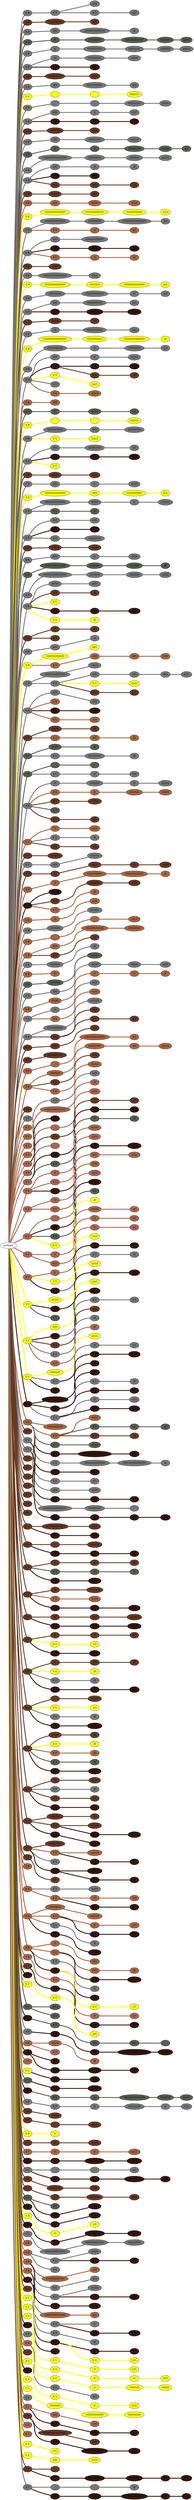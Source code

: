 graph {
 graph [rankdir=LR]
"primary" -- "1" [penwidth=5,color="#777777"]
"1" [label="S R", style=filled, fillcolor="#777777"]
"1" -- "1s1" [penwidth=5,color="#777777"]
"1s1" [label="S U", style=filled, fillcolor="#777777"]
"1s1" -- "1s1:0" [penwidth=5,color="#777777"]
"1s1:0" [label="(////)", style=filled, fillcolor="#777777"]
"1s1" -- "1s1s1" [penwidth=5,color="#777777"]
"1s1s1" [label="S U", style=filled, fillcolor="#777777"]
"1s1s1" -- "1s1s1:0" [penwidth=5,color="#777777"]
"1s1s1:0" [label="(////)", style=filled, fillcolor="#777777"]
"primary" -- "2" [penwidth=5,color="#673923"]
"2" [label="S R", style=filled, fillcolor="#673923"]
"2" -- "2:0" [penwidth=5,color="#673923"]
"2:0" [label="O/O/O/O/O", style=filled, fillcolor="#673923"]
"2:0" -- "2:1" [penwidth=5,color="#673923"]
"2:1" [label="(//)", style=filled, fillcolor="#673923"]
"primary" -- "3" [penwidth=5,color="#777777"]
"3" [label="S R", style=filled, fillcolor="#777777"]
"3" -- "3:0" [penwidth=5,color="#777777"]
"3:0" [label="O/O", style=filled, fillcolor="#777777"]
"3:0" -- "3:1" [penwidth=5,color="#777777"]
"3:1" [label="O/O/O/O/O/O/O/O", style=filled, fillcolor="#777777"]
"3:1" -- "3:2" [penwidth=5,color="#777777"]
"3:2" [label="/8", style=filled, fillcolor="#777777"]
"primary" -- "4" [penwidth=5,color="#575E4E"]
"4" [label="S R", style=filled, fillcolor="#575E4E"]
"4" -- "4:0" [penwidth=5,color="#575E4E"]
"4:0" [label="O", style=filled, fillcolor="#575E4E"]
"4:0" -- "4:1" [penwidth=5,color="#575E4E"]
"4:1" [label="O/O/O/O/O", style=filled, fillcolor="#575E4E"]
"4:1" -- "4:2" [penwidth=5,color="#575E4E"]
"4:2" [label="O/O/O/O/O/O/O", style=filled, fillcolor="#575E4E"]
"4:2" -- "4:3" [penwidth=5,color="#575E4E"]
"4:3" [label="O/O/O/O", style=filled, fillcolor="#575E4E"]
"4:3" -- "4:4" [penwidth=5,color="#575E4E"]
"4:4" [label="(//////)", style=filled, fillcolor="#575E4E"]
"primary" -- "5" [penwidth=5,color="#777777"]
"5" [label="S R", style=filled, fillcolor="#777777"]
"5" -- "5:0" [penwidth=5,color="#777777"]
"5:0" [label="O", style=filled, fillcolor="#777777"]
"5:0" -- "5:1" [penwidth=5,color="#777777"]
"5:1" [label="O?O?O?O?O", style=filled, fillcolor="#777777"]
"5:1" -- "5:2" [penwidth=5,color="#777777"]
"5:2" [label="O?O?O?O", style=filled, fillcolor="#777777"]
"5:2" -- "5:3" [penwidth=5,color="#777777"]
"5:3" [label="O/O/O/O", style=filled, fillcolor="#777777"]
"5:3" -- "5:4" [penwidth=5,color="#777777"]
"5:4" [label="(////////)", style=filled, fillcolor="#777777"]
"primary" -- "6" [penwidth=5,color="#777777"]
"6" [label="S R", style=filled, fillcolor="#777777"]
"6" -- "6:0" [penwidth=5,color="#777777"]
"6:0" [label="O", style=filled, fillcolor="#777777"]
"6:0" -- "6:1" [penwidth=5,color="#777777"]
"6:1" [label="O/O/O/O/O", style=filled, fillcolor="#777777"]
"6:1" -- "6:2" [penwidth=5,color="#777777"]
"6:2" [label="(///////)", style=filled, fillcolor="#777777"]
"6" -- "6s1" [penwidth=5,color="#35170C"]
"6s1" [label="S U", style=filled, fillcolor="#35170C"]
"6s1" -- "6s1:0" [penwidth=5,color="#35170C"]
"6s1:0" [label="(////)", style=filled, fillcolor="#35170C"]
"primary" -- "7" [penwidth=5,color="#673923"]
"7" [label="S R", style=filled, fillcolor="#673923"]
"7" -- "7:0" [penwidth=5,color="#673923"]
"7:0" [label="O/O/O/O/O", style=filled, fillcolor="#673923"]
"7:0" -- "7:1" [penwidth=5,color="#673923"]
"7:1" [label="(/////)", style=filled, fillcolor="#673923"]
"primary" -- "8" [penwidth=5,color="#777777"]
"8" [label="S R", style=filled, fillcolor="#777777"]
"8" -- "8:0" [penwidth=5,color="#777777"]
"8:0" [label="O/O", style=filled, fillcolor="#777777"]
"8:0" -- "8:1" [penwidth=5,color="#777777"]
"8:1" [label="O/O/O/O/O/O", style=filled, fillcolor="#777777"]
"8:1" -- "8:2" [penwidth=5,color="#777777"]
"8:2" [label="(///)", style=filled, fillcolor="#777777"]
"primary" -- "9" [penwidth=5,color=yellow]
"9" [label="S V", style=filled, fillcolor=yellow]
"9" -- "9:0" [penwidth=5,color=yellow]
"9:0" [label="", style=filled, fillcolor=yellow]
"9:0" -- "9:1" [penwidth=5,color=yellow]
"9:1" [label="", style=filled, fillcolor=yellow]
"9:1" -- "9:2" [penwidth=5,color=yellow]
"9:2" [label="(/////////)", style=filled, fillcolor=yellow]
"primary" -- "10" [penwidth=5,color="#777777"]
"10" [label="S R", style=filled, fillcolor="#777777"]
"10" -- "10:0" [penwidth=5,color="#777777"]
"10:0" [label="", style=filled, fillcolor="#777777"]
"10:0" -- "10:1" [penwidth=5,color="#777777"]
"10:1" [label="", style=filled, fillcolor="#777777"]
"10:1" -- "10:2" [penwidth=5,color="#777777"]
"10:2" [label="O/O/O/O/O", style=filled, fillcolor="#777777"]
"10:2" -- "10:3" [penwidth=5,color="#777777"]
"10:3" [label="(//////)", style=filled, fillcolor="#777777"]
"primary" -- "11" [penwidth=5,color="#777777"]
"11" [label="S R", style=filled, fillcolor="#777777"]
"11" -- "11:0" [penwidth=5,color="#777777"]
"11:0" [label="O/O", style=filled, fillcolor="#777777"]
"11:0" -- "11:1" [penwidth=5,color="#777777"]
"11:1" [label="O", style=filled, fillcolor="#777777"]
"11:1" -- "11:2" [penwidth=5,color="#777777"]
"11:2" [label="(////)", style=filled, fillcolor="#777777"]
"11" -- "11s1" [penwidth=5,color="#35170C"]
"11s1" [label="S U", style=filled, fillcolor="#35170C"]
"11s1" -- "11s1:0" [penwidth=5,color="#35170C"]
"11s1:0" [label="O/O", style=filled, fillcolor="#35170C"]
"11s1:0" -- "11s1:1" [penwidth=5,color="#35170C"]
"11s1:1" [label="(///)", style=filled, fillcolor="#35170C"]
"primary" -- "12" [penwidth=5,color="#673923"]
"12" [label="S R", style=filled, fillcolor="#673923"]
"12" -- "12:0" [penwidth=5,color="#673923"]
"12:0" [label="O/O/O/O", style=filled, fillcolor="#673923"]
"12:0" -- "12:1" [penwidth=5,color="#673923"]
"12:1" [label="(////)", style=filled, fillcolor="#673923"]
"primary" -- "13" [penwidth=5,color="#777777"]
"13" [label="S R", style=filled, fillcolor="#777777"]
"13" -- "13:0" [penwidth=5,color="#777777"]
"13:0" [label="O/O", style=filled, fillcolor="#777777"]
"13:0" -- "13:1" [penwidth=5,color="#777777"]
"13:1" [label="O/O/O/O/O", style=filled, fillcolor="#777777"]
"13:1" -- "13:2" [penwidth=5,color="#777777"]
"13:2" [label="(////////)", style=filled, fillcolor="#777777"]
"primary" -- "14" [penwidth=5,color="#575E4E"]
"14" [label="S R", style=filled, fillcolor="#575E4E"]
"14" -- "14:0" [penwidth=5,color="#575E4E"]
"14:0" [label="O", style=filled, fillcolor="#575E4E"]
"14:0" -- "14:1" [penwidth=5,color="#575E4E"]
"14:1" [label="O", style=filled, fillcolor="#575E4E"]
"14:1" -- "14:2" [penwidth=5,color="#575E4E"]
"14:2" [label="O/O/O/O/O", style=filled, fillcolor="#575E4E"]
"14:2" -- "14:3" [penwidth=5,color="#575E4E"]
"14:3" [label="O/O/O", style=filled, fillcolor="#575E4E"]
"14:3" -- "14:4" [penwidth=5,color="#575E4E"]
"14:4" [label="(//)", style=filled, fillcolor="#575E4E"]
"primary" -- "15" [penwidth=5,color="#777777"]
"15" [label="S R", style=filled, fillcolor="#777777"]
"15" -- "15:0" [penwidth=5,color="#777777"]
"15:0" [label="O/O/O/O/O/O/O/O/O", style=filled, fillcolor="#777777"]
"15:0" -- "15:1" [penwidth=5,color="#777777"]
"15:1" [label="O/O/O/O/O", style=filled, fillcolor="#777777"]
"15:1" -- "15:2" [penwidth=5,color="#777777"]
"15:2" [label="O/O/O/O", style=filled, fillcolor="#777777"]
"15:2" -- "15:3" [penwidth=5,color="#777777"]
"15:3" [label="(///////)", style=filled, fillcolor="#777777"]
"primary" -- "16" [penwidth=5,color="#777777"]
"16" [label="S R", style=filled, fillcolor="#777777"]
"16" -- "16:0" [penwidth=5,color="#777777"]
"16:0" [label="O/O", style=filled, fillcolor="#777777"]
"16:0" -- "16:1" [penwidth=5,color="#777777"]
"16:1" [label="O", style=filled, fillcolor="#777777"]
"16:1" -- "16:2" [penwidth=5,color="#777777"]
"16:2" [label="/8", style=filled, fillcolor="#777777"]
"16" -- "16s1" [penwidth=5,color="#35170C"]
"16s1" [label="S U", style=filled, fillcolor="#35170C"]
"16s1" -- "16s1:0" [penwidth=5,color="#35170C"]
"16s1:0" [label="O/O", style=filled, fillcolor="#35170C"]
"16" -- "16s2" [penwidth=5,color="#673923"]
"16s2" [label="S U", style=filled, fillcolor="#673923"]
"16s2" -- "16s2:0" [penwidth=5,color="#673923"]
"16s2:0" [label="O/O", style=filled, fillcolor="#673923"]
"16s2:0" -- "16s2:1" [penwidth=5,color="#673923"]
"16s2:1" [label="(//)", style=filled, fillcolor="#673923"]
"primary" -- "17" [penwidth=5,color="#673923"]
"17" [label="S R", style=filled, fillcolor="#673923"]
"17" -- "17:0" [penwidth=5,color="#673923"]
"17:0" [label="O/O/O", style=filled, fillcolor="#673923"]
"17:0" -- "17:1" [penwidth=5,color="#673923"]
"17:1" [label="(///)", style=filled, fillcolor="#673923"]
"primary" -- "18" [penwidth=5,color="#A86540"]
"18" [label="S R", style=filled, fillcolor="#A86540"]
"18" -- "18:0" [penwidth=5,color="#A86540"]
"18:0" [label="O/O", style=filled, fillcolor="#A86540"]
"18:0" -- "18:1" [penwidth=5,color="#A86540"]
"18:1" [label="O/O/O", style=filled, fillcolor="#A86540"]
"18:1" -- "18:2" [penwidth=5,color="#A86540"]
"18:2" [label="(//////)", style=filled, fillcolor="#A86540"]
"primary" -- "19" [penwidth=5,color=yellow]
"19" [label="S R", style=filled, fillcolor=yellow]
"19" -- "19:0" [penwidth=5,color=yellow]
"19:0" [label="O/O/O/O/O/O/O/O", style=filled, fillcolor=yellow]
"19:0" -- "19:1" [penwidth=5,color=yellow]
"19:1" [label="O/O/O/O/O/O/O", style=filled, fillcolor=yellow]
"19:1" -- "19:2" [penwidth=5,color=yellow]
"19:2" [label="O/O/O/O/O/O", style=filled, fillcolor=yellow]
"19:2" -- "19:3" [penwidth=5,color=yellow]
"19:3" [label="(////)", style=filled, fillcolor=yellow]
"primary" -- "20" [penwidth=5,color="#777777"]
"20" [label="S R", style=filled, fillcolor="#777777"]
"20" -- "20:0" [penwidth=5,color="#777777"]
"20:0" [label="O/O/O/O/O/O/O/O", style=filled, fillcolor="#777777"]
"20:0" -- "20:1" [penwidth=5,color="#777777"]
"20:1" [label="O/O/O/O/O", style=filled, fillcolor="#777777"]
"20:1" -- "20:2" [penwidth=5,color="#777777"]
"20:2" [label="O/O/O/O/O/O/O/O/O", style=filled, fillcolor="#777777"]
"20:2" -- "20:3" [penwidth=5,color="#777777"]
"20:3" [label="(//)", style=filled, fillcolor="#777777"]
"20" -- "20s1" [penwidth=5,color="#A86540"]
"20s1" [label="S U", style=filled, fillcolor="#A86540"]
"20s1" -- "20s1:0" [penwidth=5,color="#A86540"]
"20s1:0" [label="O", style=filled, fillcolor="#A86540"]
"20s1:0" -- "20s1:1" [penwidth=5,color="#A86540"]
"20s1:1" [label="(//)", style=filled, fillcolor="#A86540"]
"primary" -- "21" [penwidth=5,color="#777777"]
"21" [label="S R", style=filled, fillcolor="#777777"]
"21" -- "21:0" [penwidth=5,color="#777777"]
"21:0" [label="O/O", style=filled, fillcolor="#777777"]
"21:0" -- "21:1" [penwidth=5,color="#777777"]
"21:1" [label="O/O/O/O/O/O/O", style=filled, fillcolor="#777777"]
"21" -- "21s1" [penwidth=5,color="#35170C"]
"21s1" [label="S U", style=filled, fillcolor="#35170C"]
"21s1" -- "21s1:0" [penwidth=5,color="#35170C"]
"21s1:0" [label="O/O/O", style=filled, fillcolor="#35170C"]
"21s1:0" -- "21s1:1" [penwidth=5,color="#35170C"]
"21s1:1" [label="(////)", style=filled, fillcolor="#35170C"]
"21" -- "21s2" [penwidth=5,color="#A86540"]
"21s2" [label="S U", style=filled, fillcolor="#A86540"]
"21s2" -- "21s2:0" [penwidth=5,color="#A86540"]
"21s2:0" [label="O", style=filled, fillcolor="#A86540"]
"21s2:0" -- "21s2:1" [penwidth=5,color="#A86540"]
"21s2:1" [label="(//)", style=filled, fillcolor="#A86540"]
"primary" -- "22" [penwidth=5,color="#673923"]
"22" [label="S R", style=filled, fillcolor="#673923"]
"22" -- "22:0" [penwidth=5,color="#673923"]
"22:0" [label="O/O/O", style=filled, fillcolor="#673923"]
"primary" -- "23" [penwidth=5,color="#777777"]
"23" [label="S R", style=filled, fillcolor="#777777"]
"23" -- "23:0" [penwidth=5,color="#777777"]
"23:0" [label="O/O/O/O/O/O/O/O/O", style=filled, fillcolor="#777777"]
"23:0" -- "23:1" [penwidth=5,color="#777777"]
"23:1" [label="(//////)", style=filled, fillcolor="#777777"]
"primary" -- "24" [penwidth=5,color=yellow]
"24" [label="S R", style=filled, fillcolor=yellow]
"24" -- "24:0" [penwidth=5,color=yellow]
"24:0" [label="O/O/O/O/O/O/O/O", style=filled, fillcolor=yellow]
"24:0" -- "24:1" [penwidth=5,color=yellow]
"24:1" [label="O/O/O/O", style=filled, fillcolor=yellow]
"24:1" -- "24:2" [penwidth=5,color=yellow]
"24:2" [label="O/O/O/O/O/O/O/O", style=filled, fillcolor=yellow]
"24:2" -- "24:3" [penwidth=5,color=yellow]
"24:3" [label="(///)", style=filled, fillcolor=yellow]
"primary" -- "25" [penwidth=5,color="#777777"]
"25" [label="S R", style=filled, fillcolor="#777777"]
"25" -- "25:0" [penwidth=5,color="#777777"]
"25:0" [label="O/O/O/O/O", style=filled, fillcolor="#777777"]
"25:0" -- "25:1" [penwidth=5,color="#777777"]
"25:1" [label="O/O/O/O/O/O/O", style=filled, fillcolor="#777777"]
"25:1" -- "25:2" [penwidth=5,color="#777777"]
"25:2" [label="O", style=filled, fillcolor="#777777"]
"25:2" -- "25:3" [penwidth=5,color="#777777"]
"25:3" [label="(///)", style=filled, fillcolor="#777777"]
"primary" -- "26" [penwidth=5,color="#777777"]
"26" [label="S R", style=filled, fillcolor="#777777"]
"26" -- "26:0" [penwidth=5,color="#777777"]
"26:0" [label="O/O", style=filled, fillcolor="#777777"]
"26:0" -- "26:1" [penwidth=5,color="#777777"]
"26:1" [label="O/O/O/O/O/O", style=filled, fillcolor="#777777"]
"26:1" -- "26:2" [penwidth=5,color="#777777"]
"26:2" [label="(///)", style=filled, fillcolor="#777777"]
"26" -- "26s1" [penwidth=5,color="#35170C"]
"26s1" [label="S U", style=filled, fillcolor="#35170C"]
"26s1" -- "26s1:0" [penwidth=5,color="#35170C"]
"26s1:0" [label="O/O/O/O", style=filled, fillcolor="#35170C"]
"26s1:0" -- "26s1:1" [penwidth=5,color="#35170C"]
"26s1:1" [label="(////////)", style=filled, fillcolor="#35170C"]
"primary" -- "27" [penwidth=5,color="#673923"]
"27" [label="S R", style=filled, fillcolor="#673923"]
"27" -- "27:0" [penwidth=5,color="#673923"]
"27:0" [label="O/O/O", style=filled, fillcolor="#673923"]
"27:0" -- "27:1" [penwidth=5,color="#673923"]
"27:1" [label="(//)", style=filled, fillcolor="#673923"]
"primary" -- "28" [penwidth=5,color="#777777"]
"28" [label="S R", style=filled, fillcolor="#777777"]
"28" -- "28:0" [penwidth=5,color="#777777"]
"28:0" [label="O", style=filled, fillcolor="#777777"]
"28:0" -- "28:1" [penwidth=5,color="#777777"]
"28:1" [label="O/O/O/O/O/O", style=filled, fillcolor="#777777"]
"28:1" -- "28:2" [penwidth=5,color="#777777"]
"28:2" [label="(////)", style=filled, fillcolor="#777777"]
"primary" -- "29" [penwidth=5,color=yellow]
"29" [label="S R", style=filled, fillcolor=yellow]
"29" -- "29:0" [penwidth=5,color=yellow]
"29:0" [label="O/O/O/O/O/O/O/O/O", style=filled, fillcolor=yellow]
"29:0" -- "29:1" [penwidth=5,color=yellow]
"29:1" [label="O/O/O/O/O/O", style=filled, fillcolor=yellow]
"29:1" -- "29:2" [penwidth=5,color=yellow]
"29:2" [label="O/O/O/O/O/O/O/O", style=filled, fillcolor=yellow]
"29:2" -- "29:3" [penwidth=5,color=yellow]
"29:3" [label="/8", style=filled, fillcolor=yellow]
"primary" -- "30" [penwidth=5,color="#777777"]
"30" [label="S R", style=filled, fillcolor="#777777"]
"30" -- "30:0" [penwidth=5,color="#777777"]
"30:0" [label="O/O/O/O/O/O", style=filled, fillcolor="#777777"]
"30:0" -- "30:1" [penwidth=5,color="#777777"]
"30:1" [label="O", style=filled, fillcolor="#777777"]
"30:1" -- "30:2" [penwidth=5,color="#777777"]
"30:2" [label="O/O/O/O/O", style=filled, fillcolor="#777777"]
"30:2" -- "30:3" [penwidth=5,color="#777777"]
"30:3" [label="(///)", style=filled, fillcolor="#777777"]
"primary" -- "31" [penwidth=5,color="#777777"]
"31" [label="S R", style=filled, fillcolor="#777777"]
"31" -- "31:0" [penwidth=5,color="#777777"]
"31:0" [label="O/O", style=filled, fillcolor="#777777"]
"31:0" -- "31:1" [penwidth=5,color="#777777"]
"31:1" [label="O", style=filled, fillcolor="#777777"]
"31:1" -- "31:2" [penwidth=5,color="#777777"]
"31:2" [label="(///////)", style=filled, fillcolor="#777777"]
"31" -- "31s1" [penwidth=5,color="#35170C"]
"31s1" [label="S U", style=filled, fillcolor="#35170C"]
"31s1" -- "31s1:0" [penwidth=5,color="#35170C"]
"31s1:0" [label="O", style=filled, fillcolor="#35170C"]
"31s1:0" -- "31s1:1" [penwidth=5,color="#35170C"]
"31s1:1" [label="(////)", style=filled, fillcolor="#35170C"]
"31s1" -- "31s1s1" [penwidth=5,color="#673923"]
"31s1s1" [label="S U", style=filled, fillcolor="#673923"]
"31s1s1" -- "31s1s1:0" [penwidth=5,color="#673923"]
"31s1s1:0" [label="/8", style=filled, fillcolor="#673923"]
"31" -- "31s2" [penwidth=5,color=yellow]
"31s2" [label="S U", style=filled, fillcolor=yellow]
"31s2" -- "31s2:0" [penwidth=5,color=yellow]
"31s2:0" [label="(////)", style=filled, fillcolor=yellow]
"31" -- "31s3" [penwidth=5,color="#777777"]
"31s3" [label="S U", style=filled, fillcolor="#777777"]
"31" -- "31s4" [penwidth=5,color="#A86540"]
"31s4" [label="S U", style=filled, fillcolor="#A86540"]
"31s4" -- "31s4:0" [penwidth=5,color="#A86540"]
"31s4:0" [label="(///////)", style=filled, fillcolor="#A86540"]
"primary" -- "32" [penwidth=5,color="#A86540"]
"32" [label="S R", style=filled, fillcolor="#A86540"]
"32" -- "32:0" [penwidth=5,color="#A86540"]
"32:0" [label="O/O", style=filled, fillcolor="#A86540"]
"primary" -- "33" [penwidth=5,color="#575E4E"]
"33" [label="S R", style=filled, fillcolor="#575E4E"]
"33" -- "33:0" [penwidth=5,color="#575E4E"]
"33:0" [label="O", style=filled, fillcolor="#575E4E"]
"33:0" -- "33:1" [penwidth=5,color="#575E4E"]
"33:1" [label="O/O/O", style=filled, fillcolor="#575E4E"]
"33:1" -- "33:2" [penwidth=5,color="#575E4E"]
"33:2" [label="(///)", style=filled, fillcolor="#575E4E"]
"primary" -- "34" [penwidth=5,color=yellow]
"34" [label="S R", style=filled, fillcolor=yellow]
"34" -- "34:0" [penwidth=5,color=yellow]
"34:0" [label="", style=filled, fillcolor=yellow]
"34:0" -- "34:1" [penwidth=5,color=yellow]
"34:1" [label="", style=filled, fillcolor=yellow]
"34:1" -- "34:2" [penwidth=5,color=yellow]
"34:2" [label="(////////)", style=filled, fillcolor=yellow]
"primary" -- "35" [penwidth=5,color="#777777"]
"35" [label="S R", style=filled, fillcolor="#777777"]
"35" -- "35:0" [penwidth=5,color="#777777"]
"35:0" [label="O/O/O/O/O/O", style=filled, fillcolor="#777777"]
"35:0" -- "35:1" [penwidth=5,color="#777777"]
"35:1" [label="O/O", style=filled, fillcolor="#777777"]
"35:1" -- "35:2" [penwidth=5,color="#777777"]
"35:2" [label="O/O/O/O/O", style=filled, fillcolor="#777777"]
"35" -- "35s1" [penwidth=5,color=yellow]
"35s1" [label="S U", style=filled, fillcolor=yellow]
"35s1" -- "35s1:0" [penwidth=5,color=yellow]
"35s1:0" [label="(//////)", style=filled, fillcolor=yellow]
"primary" -- "36" [penwidth=5,color="#777777"]
"36" [label="S R", style=filled, fillcolor="#777777"]
"36" -- "36:0" [penwidth=5,color="#777777"]
"36:0" [label="O/O", style=filled, fillcolor="#777777"]
"36:0" -- "36:1" [penwidth=5,color="#777777"]
"36:1" [label="O/O/O/O/O", style=filled, fillcolor="#777777"]
"36:1" -- "36:2" [penwidth=5,color="#777777"]
"36:2" [label="(///)", style=filled, fillcolor="#777777"]
"36" -- "36s1" [penwidth=5,color="#35170C"]
"36s1" [label="S U", style=filled, fillcolor="#35170C"]
"36s1" -- "36s1:0" [penwidth=5,color="#35170C"]
"36s1:0" [label="O/O", style=filled, fillcolor="#35170C"]
"36s1:0" -- "36s1:1" [penwidth=5,color="#35170C"]
"36s1:1" [label="(/////)", style=filled, fillcolor="#35170C"]
"36" -- "36s2" [penwidth=5,color=yellow]
"36s2" [label="S U", style=filled, fillcolor=yellow]
"primary" -- "37" [penwidth=5,color="#673923"]
"37" [label="S R", style=filled, fillcolor="#673923"]
"37" -- "37:0" [penwidth=5,color="#673923"]
"37:0" [label="O/O/O", style=filled, fillcolor="#673923"]
"37:0" -- "37:1" [penwidth=5,color="#673923"]
"37:1" [label="(/////)", style=filled, fillcolor="#673923"]
"primary" -- "38" [penwidth=5,color="#777777"]
"38" [label="S R", style=filled, fillcolor="#777777"]
"38" -- "38:0" [penwidth=5,color="#777777"]
"38:0" [label="O/O", style=filled, fillcolor="#777777"]
"38:0" -- "38:1" [penwidth=5,color="#777777"]
"38:1" [label="O", style=filled, fillcolor="#777777"]
"38:1" -- "38:2" [penwidth=5,color="#777777"]
"38:2" [label="(//////)", style=filled, fillcolor="#777777"]
"primary" -- "39" [penwidth=5,color=yellow]
"39" [label="S R", style=filled, fillcolor=yellow]
"39" -- "39:0" [penwidth=5,color=yellow]
"39:0" [label="O/O/O/O/O/O/O/O", style=filled, fillcolor=yellow]
"39:0" -- "39:1" [penwidth=5,color=yellow]
"39:1" [label="O/O", style=filled, fillcolor=yellow]
"39:1" -- "39:2" [penwidth=5,color=yellow]
"39:2" [label="O/O/O/O/O/O", style=filled, fillcolor=yellow]
"39:2" -- "39:3" [penwidth=5,color=yellow]
"39:3" [label="(///)", style=filled, fillcolor=yellow]
"primary" -- "40" [penwidth=5,color="#777777"]
"40" [label="S R", style=filled, fillcolor="#777777"]
"40" -- "40:0" [penwidth=5,color="#777777"]
"40:0" [label="O/O/O/O/O/O/O/O", style=filled, fillcolor="#777777"]
"40:0" -- "40:1" [penwidth=5,color="#777777"]
"40:1" [label="O/O/O", style=filled, fillcolor="#777777"]
"40:1" -- "40:2" [penwidth=5,color="#777777"]
"40:2" [label="O", style=filled, fillcolor="#777777"]
"40:2" -- "40:3" [penwidth=5,color="#777777"]
"40:3" [label="(/////////)", style=filled, fillcolor="#777777"]
"40" -- "40s1" [penwidth=5,color="#575E4E"]
"40s1" [label="S U", style=filled, fillcolor="#575E4E"]
"40s1" -- "40s1:0" [penwidth=5,color="#575E4E"]
"40s1:0" [label="O", style=filled, fillcolor="#575E4E"]
"primary" -- "41" [penwidth=5,color="#777777"]
"41" [label="S R", style=filled, fillcolor="#777777"]
"41" -- "41:0" [penwidth=5,color="#777777"]
"41:0" [label="O/O", style=filled, fillcolor="#777777"]
"41:0" -- "41:1" [penwidth=5,color="#777777"]
"41:1" [label="O/O", style=filled, fillcolor="#777777"]
"41" -- "41s1" [penwidth=5,color="#35170C"]
"41s1" [label="S U", style=filled, fillcolor="#35170C"]
"41s1" -- "41s1:0" [penwidth=5,color="#35170C"]
"41s1:0" [label="O/O", style=filled, fillcolor="#35170C"]
"41" -- "41s2" [penwidth=5,color="#777777"]
"41s2" [label="S U", style=filled, fillcolor="#777777"]
"41s2" -- "41s2:0" [penwidth=5,color="#777777"]
"41s2:0" [label="O/O/O/O/O", style=filled, fillcolor="#777777"]
"primary" -- "42" [penwidth=5,color="#673923"]
"42" [label="S R", style=filled, fillcolor="#673923"]
"42" -- "42:0" [penwidth=5,color="#673923"]
"42:0" [label="O/O/O", style=filled, fillcolor="#673923"]
"42:0" -- "42:1" [penwidth=5,color="#673923"]
"42:1" [label="(///////)", style=filled, fillcolor="#673923"]
"primary" -- "43" [penwidth=5,color="#777777"]
"43" [label="S R", style=filled, fillcolor="#777777"]
"43" -- "43:0" [penwidth=5,color="#777777"]
"43:0" [label="O/O", style=filled, fillcolor="#777777"]
"43:0" -- "43:1" [penwidth=5,color="#777777"]
"43:1" [label="O", style=filled, fillcolor="#777777"]
"43:1" -- "43:2" [penwidth=5,color="#777777"]
"43:2" [label="(//////)", style=filled, fillcolor="#777777"]
"primary" -- "44" [penwidth=5,color="#575E4E"]
"44" [label="S R", style=filled, fillcolor="#575E4E"]
"44" -- "44:0" [penwidth=5,color="#575E4E"]
"44:0" [label="O/O/O/O/O/O/O/O", style=filled, fillcolor="#575E4E"]
"44:0" -- "44:1" [penwidth=5,color="#575E4E"]
"44:1" [label="O/O/O/O", style=filled, fillcolor="#575E4E"]
"44:1" -- "44:2" [penwidth=5,color="#575E4E"]
"44:2" [label="O/O/O/O", style=filled, fillcolor="#575E4E"]
"44:2" -- "44:3" [penwidth=5,color="#575E4E"]
"44:3" [label="/8", style=filled, fillcolor="#575E4E"]
"primary" -- "45" [penwidth=5,color="#777777"]
"45" [label="S R", style=filled, fillcolor="#777777"]
"45" -- "45:0" [penwidth=5,color="#777777"]
"45:0" [label="O/O/O/O/O/O/O/O/O", style=filled, fillcolor="#777777"]
"45:0" -- "45:1" [penwidth=5,color="#777777"]
"45:1" [label="O/O/O/O", style=filled, fillcolor="#777777"]
"45:1" -- "45:2" [penwidth=5,color="#777777"]
"45:2" [label="O/O/O/O", style=filled, fillcolor="#777777"]
"45:2" -- "45:3" [penwidth=5,color="#777777"]
"45:3" [label="(//////)", style=filled, fillcolor="#777777"]
"primary" -- "46" [penwidth=5,color="#777777"]
"46" [label="S R", style=filled, fillcolor="#777777"]
"46" -- "46:0" [penwidth=5,color="#777777"]
"46:0" [label="O/O/O", style=filled, fillcolor="#777777"]
"46:0" -- "46:1" [penwidth=5,color="#777777"]
"46:1" [label="(//////)", style=filled, fillcolor="#777777"]
"46" -- "46s1" [penwidth=5,color="#673923"]
"46s1" [label="S U", style=filled, fillcolor="#673923"]
"46s1" -- "46s1:0" [penwidth=5,color="#673923"]
"46s1:0" [label="/8", style=filled, fillcolor="#673923"]
"46" -- "46s2" [penwidth=5,color=yellow]
"46s2" [label="S U", style=filled, fillcolor=yellow]
"46" -- "46s3" [penwidth=5,color="#35170C"]
"46s3" [label="S U", style=filled, fillcolor="#35170C"]
"46s3" -- "46s3:0" [penwidth=5,color="#35170C"]
"46s3:0" [label="O", style=filled, fillcolor="#35170C"]
"46s3:0" -- "46s3:1" [penwidth=5,color="#35170C"]
"46s3:1" [label="(//////)", style=filled, fillcolor="#35170C"]
"46" -- "46s4" [penwidth=5,color=yellow]
"46s4" [label="S U", style=filled, fillcolor=yellow]
"46s4" -- "46s4:0" [penwidth=5,color=yellow]
"46s4:0" [label="/8", style=filled, fillcolor=yellow]
"primary" -- "47" [penwidth=5,color="#673923"]
"47" [label="S R", style=filled, fillcolor="#673923"]
"47" -- "47:0" [penwidth=5,color="#673923"]
"47:0" [label="O", style=filled, fillcolor="#673923"]
"47:0" -- "47:1" [penwidth=5,color="#673923"]
"47:1" [label="(//)", style=filled, fillcolor="#673923"]
"47" -- "47s1" [penwidth=5,color="#673923"]
"47s1" [label="S U", style=filled, fillcolor="#673923"]
"primary" -- "48" [penwidth=5,color="#777777"]
"48" [label="S R", style=filled, fillcolor="#777777"]
"48" -- "48:0" [penwidth=5,color="#777777"]
"48:0" [label="O/O", style=filled, fillcolor="#777777"]
"48:0" -- "48:1" [penwidth=5,color="#777777"]
"48:1" [label="/8", style=filled, fillcolor="#777777"]
"primary" -- "49" [penwidth=5,color=yellow]
"49" [label="S R", style=filled, fillcolor=yellow]
"49" -- "49:0" [penwidth=5,color=yellow]
"49:0" [label="O/O/O/O/O/O/O", style=filled, fillcolor=yellow]
"49:0" -- "49:1" [penwidth=5,color=yellow]
"49:1" [label="O/O", style=filled, fillcolor=yellow]
"49" -- "49s1" [penwidth=5,color="#A86540"]
"49s1" [label="S U", style=filled, fillcolor="#A86540"]
"49s1" -- "49s1:0" [penwidth=5,color="#A86540"]
"49s1:0" [label="O/O", style=filled, fillcolor="#A86540"]
"49s1:0" -- "49s1:1" [penwidth=5,color="#A86540"]
"49s1:1" [label="O/O", style=filled, fillcolor="#A86540"]
"49s1:1" -- "49s1:2" [penwidth=5,color="#A86540"]
"49s1:2" [label="O/O", style=filled, fillcolor="#A86540"]
"primary" -- "50" [penwidth=5,color="#777777"]
"50" [label="S R", style=filled, fillcolor="#777777"]
"50" -- "50:0" [penwidth=5,color="#777777"]
"50:0" [label="O/O/O/O/O/O/O/O", style=filled, fillcolor="#777777"]
"50:0" -- "50:1" [penwidth=5,color="#777777"]
"50:1" [label="(///////)", style=filled, fillcolor="#777777"]
"50" -- "50s1" [penwidth=5,color="#777777"]
"50s1" [label="S U", style=filled, fillcolor="#777777"]
"50s1" -- "50s1:0" [penwidth=5,color="#777777"]
"50s1:0" [label="O/O", style=filled, fillcolor="#777777"]
"50s1:0" -- "50s1:1" [penwidth=5,color="#777777"]
"50s1:1" [label="O/O", style=filled, fillcolor="#777777"]
"50s1:1" -- "50s1:2" [penwidth=5,color="#777777"]
"50s1:2" [label="O/O", style=filled, fillcolor="#777777"]
"50s1:2" -- "50s1:3" [penwidth=5,color="#777777"]
"50s1:3" [label="(/////)", style=filled, fillcolor="#777777"]
"50s1" -- "50s1s1" [penwidth=5,color=yellow]
"50s1s1" [label="S U", style=filled, fillcolor=yellow]
"50s1s1" -- "50s1s1:0" [penwidth=5,color=yellow]
"50s1s1:0" [label="(/////)", style=filled, fillcolor=yellow]
"50s1" -- "50s1s2" [penwidth=5,color="#673923"]
"50s1s2" [label="S U", style=filled, fillcolor="#673923"]
"50s1s2" -- "50s1s2:0" [penwidth=5,color="#673923"]
"50s1s2:0" [label="(///)", style=filled, fillcolor="#673923"]
"primary" -- "51" [penwidth=5,color="#777777"]
"51" [label="S R", style=filled, fillcolor="#777777"]
"51" -- "51:0" [penwidth=5,color="#777777"]
"51:0" [label="O/O", style=filled, fillcolor="#777777"]
"51:0" -- "51:1" [penwidth=5,color="#777777"]
"51:1" [label="(////)", style=filled, fillcolor="#777777"]
"51" -- "51s1" [penwidth=5,color="#A86540"]
"51s1" [label="S U", style=filled, fillcolor="#A86540"]
"51" -- "51s2" [penwidth=5,color="#35170C"]
"51s2" [label="S U", style=filled, fillcolor="#35170C"]
"51s2" -- "51s2:0" [penwidth=5,color="#35170C"]
"51s2:0" [label="(/////)", style=filled, fillcolor="#35170C"]
"51" -- "51s3" [penwidth=5,color="#A86540"]
"51s3" [label="S U", style=filled, fillcolor="#A86540"]
"51s3" -- "51s3:0" [penwidth=5,color="#A86540"]
"51s3:0" [label="(////)", style=filled, fillcolor="#A86540"]
"primary" -- "52" [penwidth=5,color="#673923"]
"52" [label="S R", style=filled, fillcolor="#673923"]
"52" -- "52:0" [penwidth=5,color="#673923"]
"52:0" [label="O/O/O", style=filled, fillcolor="#673923"]
"52:0" -- "52:1" [penwidth=5,color="#673923"]
"52:1" [label="/8", style=filled, fillcolor="#673923"]
"52" -- "52s1" [penwidth=5,color="#A86540"]
"52s1" [label="S U", style=filled, fillcolor="#A86540"]
"52s1" -- "52s1:0" [penwidth=5,color="#A86540"]
"52s1:0" [label="O/O", style=filled, fillcolor="#A86540"]
"52s1:0" -- "52s1:1" [penwidth=5,color="#A86540"]
"52s1:1" [label="(//)", style=filled, fillcolor="#A86540"]
"primary" -- "53" [penwidth=5,color="#575E4E"]
"53" [label="S V", style=filled, fillcolor="#575E4E"]
"53" -- "53:0" [penwidth=5,color="#575E4E"]
"53:0" [label="O/O/O", style=filled, fillcolor="#575E4E"]
"53:0" -- "53:1" [penwidth=5,color="#575E4E"]
"53:1" [label="/8", style=filled, fillcolor="#575E4E"]
"53" -- "53s1" [penwidth=5,color="#777777"]
"53s1" [label="S U", style=filled, fillcolor="#777777"]
"53s1" -- "53s1:0" [penwidth=5,color="#777777"]
"53s1:0" [label="O/O/O/O/O", style=filled, fillcolor="#777777"]
"53s1:0" -- "53s1:1" [penwidth=5,color="#777777"]
"53s1:1" [label="\\8", style=filled, fillcolor="#777777"]
"primary" -- "54" [penwidth=5,color="#575E4E"]
"54" [label="S R", style=filled, fillcolor="#575E4E"]
"54" -- "54:0" [penwidth=5,color="#575E4E"]
"54:0" [label="", style=filled, fillcolor="#575E4E"]
"54:0" -- "54:1" [penwidth=5,color="#575E4E"]
"54:1" [label="", style=filled, fillcolor="#575E4E"]
"54" -- "54s1" [penwidth=5,color="#777777"]
"54s1" [label="S U", style=filled, fillcolor="#777777"]
"54s1" -- "54s1:0" [penwidth=5,color="#777777"]
"54s1:0" [label="O", style=filled, fillcolor="#777777"]
"54s1:0" -- "54s1:1" [penwidth=5,color="#777777"]
"54s1:1" [label="O/O", style=filled, fillcolor="#777777"]
"primary" -- "55" [penwidth=5,color="#777777"]
"55" [label="S R", style=filled, fillcolor="#777777"]
"55" -- "55:0" [penwidth=5,color="#777777"]
"55:0" [label="O", style=filled, fillcolor="#777777"]
"55:0" -- "55:1" [penwidth=5,color="#777777"]
"55:1" [label="O/O/O/O", style=filled, fillcolor="#777777"]
"55:1" -- "55:2" [penwidth=5,color="#777777"]
"55:2" [label="O", style=filled, fillcolor="#777777"]
"55:2" -- "55:3" [penwidth=5,color="#777777"]
"55:3" [label="(////////)", style=filled, fillcolor="#777777"]
"55" -- "55s1" [penwidth=5,color="#A86540"]
"55s1" [label="S U", style=filled, fillcolor="#A86540"]
"55s1" -- "55s1:0" [penwidth=5,color="#A86540"]
"55s1:0" [label="O", style=filled, fillcolor="#A86540"]
"55s1:0" -- "55s1:1" [penwidth=5,color="#A86540"]
"55s1:1" [label="O/O/O/O", style=filled, fillcolor="#A86540"]
"55s1:1" -- "55s1:2" [penwidth=5,color="#A86540"]
"55s1:2" [label="O/O/O", style=filled, fillcolor="#A86540"]
"55" -- "55s2" [penwidth=5,color="#673923"]
"55s2" [label="S U", style=filled, fillcolor="#673923"]
"55s2" -- "55s2:0" [penwidth=5,color="#673923"]
"55s2:0" [label="(////////)", style=filled, fillcolor="#673923"]
"55" -- "55s3" [penwidth=5,color="#575E4E"]
"55s3" [label="S U", style=filled, fillcolor="#575E4E"]
"55" -- "55s4" [penwidth=5,color="#673923"]
"55s4" [label="S U", style=filled, fillcolor="#673923"]
"55s4" -- "55s4:0" [penwidth=5,color="#673923"]
"55s4:0" [label="(//)", style=filled, fillcolor="#673923"]
"primary" -- "56" [penwidth=5,color="#A86540"]
"56" [label="S V", style=filled, fillcolor="#A86540"]
"56" -- "56:0" [penwidth=5,color="#A86540"]
"56:0" [label="O", style=filled, fillcolor="#A86540"]
"56:0" -- "56:1" [penwidth=5,color="#A86540"]
"56:1" [label="(/////)", style=filled, fillcolor="#A86540"]
"56" -- "56s1" [penwidth=5,color="#777777"]
"56s1" [label="S U", style=filled, fillcolor="#777777"]
"56s1" -- "56s1:0" [penwidth=5,color="#777777"]
"56s1:0" [label="/8", style=filled, fillcolor="#777777"]
"56" -- "56s2" [penwidth=5,color="#673923"]
"56s2" [label="S U", style=filled, fillcolor="#673923"]
"56s2" -- "56s2:0" [penwidth=5,color="#673923"]
"56s2:0" [label="(///)", style=filled, fillcolor="#673923"]
"primary" -- "57" [penwidth=5,color="#673923"]
"57" [label="S V", style=filled, fillcolor="#673923"]
"57" -- "57:0" [penwidth=5,color="#673923"]
"57:0" [label="(/////////)", style=filled, fillcolor="#673923"]
"primary" -- "58" [penwidth=5,color="#777777"]
"58" [label="S V", style=filled, fillcolor="#777777"]
"58" -- "58:0" [penwidth=5,color="#777777"]
"58:0" [label="O/O", style=filled, fillcolor="#777777"]
"58:0" -- "58:1" [penwidth=5,color="#777777"]
"58:1" [label="(/////////)", style=filled, fillcolor="#777777"]
"primary" -- "59" [penwidth=5,color="#673923"]
"59" [label="S V", style=filled, fillcolor="#673923"]
"59" -- "59:0" [penwidth=5,color="#673923"]
"59:0" [label="O", style=filled, fillcolor="#673923"]
"59:0" -- "59:1" [penwidth=5,color="#673923"]
"59:1" [label="O/O/O", style=filled, fillcolor="#673923"]
"59:1" -- "59:2" [penwidth=5,color="#673923"]
"59:2" [label="O", style=filled, fillcolor="#673923"]
"59:2" -- "59:3" [penwidth=5,color="#673923"]
"59:3" [label="(//////)", style=filled, fillcolor="#673923"]
"primary" -- "60" [penwidth=5,color="#A86540"]
"60" [label="S R", style=filled, fillcolor="#A86540"]
"60" -- "60:0" [penwidth=5,color="#A86540"]
"60:0" [label="O", style=filled, fillcolor="#A86540"]
"60:0" -- "60:1" [penwidth=5,color="#A86540"]
"60:1" [label="O/O/O/O/O/O", style=filled, fillcolor="#A86540"]
"60:1" -- "60:2" [penwidth=5,color="#A86540"]
"60:2" [label="O/O/O/O/O/O/O", style=filled, fillcolor="#A86540"]
"60:2" -- "60:3" [penwidth=5,color="#A86540"]
"60:3" [label="/8", style=filled, fillcolor="#A86540"]
"primary" -- "61" [penwidth=5,color="#35170C"]
"61" [label="S R", style=filled, fillcolor="#35170C"]
"61" -- "61:0" [penwidth=5,color="#35170C"]
"61:0" [label="(///////)", style=filled, fillcolor="#35170C"]
"61" -- "61s1" [penwidth=5,color="#673923"]
"61s1" [label="S U", style=filled, fillcolor="#673923"]
"61s1" -- "61s1:0" [penwidth=5,color="#673923"]
"61s1:0" [label="O/O/O/O", style=filled, fillcolor="#673923"]
"61s1:0" -- "61s1:1" [penwidth=5,color="#673923"]
"61s1:1" [label="(//////)", style=filled, fillcolor="#673923"]
"61" -- "61s2" [penwidth=5,color="#A86540"]
"61s2" [label="S U", style=filled, fillcolor="#A86540"]
"61s2" -- "61s2:0" [penwidth=5,color="#A86540"]
"61s2:0" [label="/8", style=filled, fillcolor="#A86540"]
"primary" -- "62" [penwidth=5,color="#A86540"]
"62" [label="S R", style=filled, fillcolor="#A86540"]
"62" -- "62:0" [penwidth=5,color="#A86540"]
"62:0" [label="O", style=filled, fillcolor="#A86540"]
"62:0" -- "62:1" [penwidth=5,color="#A86540"]
"62:1" [label="(////)", style=filled, fillcolor="#A86540"]
"primary" -- "63" [penwidth=5,color="#777777"]
"63" [label="S R", style=filled, fillcolor="#777777"]
"63" -- "63:0" [penwidth=5,color="#777777"]
"63:0" [label="O/O/O/O", style=filled, fillcolor="#777777"]
"63:0" -- "63:1" [penwidth=5,color="#777777"]
"63:1" [label="(/////////)", style=filled, fillcolor="#777777"]
"primary" -- "64" [penwidth=5,color="#A86540"]
"64" [label="S R", style=filled, fillcolor="#A86540"]
"64" -- "64:0" [penwidth=5,color="#A86540"]
"64:0" [label="", style=filled, fillcolor="#A86540"]
"64:0" -- "64:1" [penwidth=5,color="#A86540"]
"64:1" [label="", style=filled, fillcolor="#A86540"]
"64:1" -- "64:2" [penwidth=5,color="#A86540"]
"64:2" [label="(//////)", style=filled, fillcolor="#A86540"]
"primary" -- "65" [penwidth=5,color="#A86540"]
"65" [label="S R", style=filled, fillcolor="#A86540"]
"65" -- "65:0" [penwidth=5,color="#A86540"]
"65:0" [label="O/O", style=filled, fillcolor="#A86540"]
"65:0" -- "65:1" [penwidth=5,color="#A86540"]
"65:1" [label="O/O/O/O/O/O/O", style=filled, fillcolor="#A86540"]
"65:1" -- "65:2" [penwidth=5,color="#A86540"]
"65:2" [label="O/O/O/O/O", style=filled, fillcolor="#A86540"]
"65" -- "65s1" [penwidth=5,color="#673923"]
"65s1" [label="S U", style=filled, fillcolor="#673923"]
"65s1" -- "65s1:0" [penwidth=5,color="#673923"]
"65s1:0" [label="O", style=filled, fillcolor="#673923"]
"primary" -- "66" [penwidth=5,color="#777777"]
"66" [label="S R", style=filled, fillcolor="#777777"]
"66" -- "66:0" [penwidth=5,color="#777777"]
"66:0" [label="O/O/O/O", style=filled, fillcolor="#777777"]
"66:0" -- "66:1" [penwidth=5,color="#777777"]
"66:1" [label="/8", style=filled, fillcolor="#777777"]
"primary" -- "67" [penwidth=5,color="#A86540"]
"67" [label="S R", style=filled, fillcolor="#A86540"]
"67" -- "67:0" [penwidth=5,color="#A86540"]
"67:0" [label="O", style=filled, fillcolor="#A86540"]
"primary" -- "68" [penwidth=5,color="#575E4E"]
"68" [label="S R", style=filled, fillcolor="#575E4E"]
"68" -- "68:0" [penwidth=5,color="#575E4E"]
"68:0" [label="O/O/O/O", style=filled, fillcolor="#575E4E"]
"68:0" -- "68:1" [penwidth=5,color="#575E4E"]
"68:1" [label="(/////////)", style=filled, fillcolor="#575E4E"]
"primary" -- "69" [penwidth=5,color="#777777"]
"69" [label="S R", style=filled, fillcolor="#777777"]
"69" -- "69:0" [penwidth=5,color="#777777"]
"69:0" [label="O/O", style=filled, fillcolor="#777777"]
"69:0" -- "69:1" [penwidth=5,color="#777777"]
"69:1" [label="O/O/O", style=filled, fillcolor="#777777"]
"69:1" -- "69:2" [penwidth=5,color="#777777"]
"69:2" [label="O/O/O", style=filled, fillcolor="#777777"]
"69:2" -- "69:3" [penwidth=5,color="#777777"]
"69:3" [label="(/////)", style=filled, fillcolor="#777777"]
"primary" -- "70" [penwidth=5,color="#A86540"]
"70" [label="S R", style=filled, fillcolor="#A86540"]
"70" -- "70:0" [penwidth=5,color="#A86540"]
"70:0" [label="O/O/O", style=filled, fillcolor="#A86540"]
"70:0" -- "70:1" [penwidth=5,color="#A86540"]
"70:1" [label="O", style=filled, fillcolor="#A86540"]
"70:1" -- "70:2" [penwidth=5,color="#A86540"]
"70:2" [label="O", style=filled, fillcolor="#A86540"]
"70:2" -- "70:3" [penwidth=5,color="#A86540"]
"70:3" [label="/8", style=filled, fillcolor="#A86540"]
"primary" -- "71" [penwidth=5,color="#777777"]
"71" [label="S R", style=filled, fillcolor="#777777"]
"71" -- "71:0" [penwidth=5,color="#777777"]
"71:0" [label="O", style=filled, fillcolor="#777777"]
"71:0" -- "71:1" [penwidth=5,color="#777777"]
"71:1" [label="(////)", style=filled, fillcolor="#777777"]
"71" -- "71s1" [penwidth=5,color="#A86540"]
"71s1" [label="S U", style=filled, fillcolor="#A86540"]
"71s1" -- "71s1:0" [penwidth=5,color="#A86540"]
"71s1:0" [label="(/////)", style=filled, fillcolor="#A86540"]
"primary" -- "72" [penwidth=5,color="#777777"]
"72" [label="S R", style=filled, fillcolor="#777777"]
"72" -- "72:0" [penwidth=5,color="#777777"]
"72:0" [label="O/O/O/O/O/O", style=filled, fillcolor="#777777"]
"72:0" -- "72:1" [penwidth=5,color="#777777"]
"72:1" [label="(/////////)", style=filled, fillcolor="#777777"]
"72" -- "72s1" [penwidth=5,color="#673923"]
"72s1" [label="S U", style=filled, fillcolor="#673923"]
"72s1" -- "72s1:0" [penwidth=5,color="#673923"]
"72s1:0" [label="(////)", style=filled, fillcolor="#673923"]
"72s1" -- "72s1s1" [penwidth=5,color="#673923"]
"72s1s1" [label="S U", style=filled, fillcolor="#673923"]
"72s1s1" -- "72s1s1:0" [penwidth=5,color="#673923"]
"72s1s1:0" [label="(//)", style=filled, fillcolor="#673923"]
"primary" -- "73" [penwidth=5,color="#673923"]
"73" [label="S R", style=filled, fillcolor="#673923"]
"73" -- "73:0" [penwidth=5,color="#673923"]
"73:0" [label="O/O", style=filled, fillcolor="#673923"]
"73:0" -- "73:1" [penwidth=5,color="#673923"]
"73:1" [label="(//)", style=filled, fillcolor="#673923"]
"primary" -- "74" [penwidth=5,color="#673923"]
"74" [label="S R", style=filled, fillcolor="#673923"]
"74" -- "74:0" [penwidth=5,color="#673923"]
"74:0" [label="O/O/O/O/O/O", style=filled, fillcolor="#673923"]
"primary" -- "75" [penwidth=5,color="#A86540"]
"75" [label="S R", style=filled, fillcolor="#A86540"]
"75" -- "75:0" [penwidth=5,color="#A86540"]
"75:0" [label="", style=filled, fillcolor="#A86540"]
"75:0" -- "75:1" [penwidth=5,color="#A86540"]
"75:1" [label="O/O/O/O/O/O/O/O", style=filled, fillcolor="#A86540"]
"75:1" -- "75:2" [penwidth=5,color="#A86540"]
"75:2" [label="(//)", style=filled, fillcolor="#A86540"]
"primary" -- "76" [penwidth=5,color="#A86540"]
"76" [label="S R", style=filled, fillcolor="#A86540"]
"76" -- "76:0" [penwidth=5,color="#A86540"]
"76:0" [label="O/O/O/O", style=filled, fillcolor="#A86540"]
"76:0" -- "76:1" [penwidth=5,color="#A86540"]
"76:1" [label="O/O/O/O/O", style=filled, fillcolor="#A86540"]
"76:1" -- "76:2" [penwidth=5,color="#A86540"]
"76:2" [label="O/O", style=filled, fillcolor="#A86540"]
"76:2" -- "76:3" [penwidth=5,color="#A86540"]
"76:3" [label="(///////)", style=filled, fillcolor="#A86540"]
"76" -- "76s1" [penwidth=5,color="#673923"]
"76s1" [label="S U", style=filled, fillcolor="#673923"]
"76s1" -- "76s1:0" [penwidth=5,color="#673923"]
"76s1:0" [label="(////)", style=filled, fillcolor="#673923"]
"76" -- "76s2" [penwidth=5,color="#A86540"]
"76s2" [label="S U", style=filled, fillcolor="#A86540"]
"76s2" -- "76s2:0" [penwidth=5,color="#A86540"]
"76s2:0" [label="(////////)", style=filled, fillcolor="#A86540"]
"primary" -- "77" [penwidth=5,color="#673923"]
"77" [label="S R", style=filled, fillcolor="#673923"]
"primary" -- "78" [penwidth=5,color="#777777"]
"78" [label="S V", style=filled, fillcolor="#777777"]
"primary" -- "79" [penwidth=5,color="#A86540"]
"79" [label="S V", style=filled, fillcolor="#A86540"]
"primary" -- "80" [penwidth=5,color="#A86540"]
"80" [label="S V", style=filled, fillcolor="#A86540"]
"primary" -- "81" [penwidth=5,color="#A86540"]
"81" [label="S V", style=filled, fillcolor="#A86540"]
"primary" -- "82" [penwidth=5,color="#A86540"]
"82" [label="S V", style=filled, fillcolor="#A86540"]
"82" -- "82s1" [penwidth=5,color="#777777"]
"82s1" [label="S U", style=filled, fillcolor="#777777"]
"82s1" -- "82s1:0" [penwidth=5,color="#777777"]
"82s1:0" [label="(////)", style=filled, fillcolor="#777777"]
"primary" -- "83" [penwidth=5,color="#AA6651"]
"83" [label="S V", style=filled, fillcolor="#AA6651"]
"83" -- "83:0" [penwidth=5,color="#AA6651"]
"83:0" [label="O/O/O/O/O/O/O/O", style=filled, fillcolor="#AA6651"]
"83:0" -- "83:1" [penwidth=5,color="#AA6651"]
"83:1" [label="/8", style=filled, fillcolor="#AA6651"]
"83" -- "83s1" [penwidth=5,color="#35170C"]
"83s1" [label="S U", style=filled, fillcolor="#35170C"]
"primary" -- "84" [penwidth=5,color="#AA6651"]
"84" [label="S V", style=filled, fillcolor="#AA6651"]
"84" -- "84:0" [penwidth=5,color="#AA6651"]
"84:0" [label="", style=filled, fillcolor="#AA6651"]
"84:0" -- "84:1" [penwidth=5,color="#AA6651"]
"84:1" [label="(/////)", style=filled, fillcolor="#AA6651"]
"84" -- "84s1" [penwidth=5,color="#673923"]
"84s1" [label="S U", style=filled, fillcolor="#673923"]
"84s1" -- "84s1:0" [penwidth=5,color="#673923"]
"84s1:0" [label="O", style=filled, fillcolor="#673923"]
"84s1:0" -- "84s1:1" [penwidth=5,color="#673923"]
"84s1:1" [label="(//)", style=filled, fillcolor="#673923"]
"primary" -- "85" [penwidth=5,color="#AA6651"]
"85" [label="S V", style=filled, fillcolor="#AA6651"]
"85" -- "85:0" [penwidth=5,color="#AA6651"]
"85:0" [label="", style=filled, fillcolor="#AA6651"]
"85" -- "85s1" [penwidth=5,color="#35170C"]
"85s1" [label="S U", style=filled, fillcolor="#35170C"]
"85s1" -- "85s1:0" [penwidth=5,color="#35170C"]
"85s1:0" [label="O", style=filled, fillcolor="#35170C"]
"85s1:0" -- "85s1:1" [penwidth=5,color="#35170C"]
"85s1:1" [label="(///)", style=filled, fillcolor="#35170C"]
"85" -- "85s2" [penwidth=5,color="#575E4E"]
"85s2" [label="S U", style=filled, fillcolor="#575E4E"]
"85s2" -- "85s2:0" [penwidth=5,color="#575E4E"]
"85s2:0" [label="O", style=filled, fillcolor="#575E4E"]
"85s2:0" -- "85s2:1" [penwidth=5,color="#575E4E"]
"85s2:1" [label="/8", style=filled, fillcolor="#575E4E"]
"primary" -- "86" [penwidth=5,color="#AA6651"]
"86" [label="S V", style=filled, fillcolor="#AA6651"]
"86" -- "86:0" [penwidth=5,color="#AA6651"]
"86:0" [label="O", style=filled, fillcolor="#AA6651"]
"86:0" -- "86:1" [penwidth=5,color="#AA6651"]
"86:1" [label="O/O/O", style=filled, fillcolor="#AA6651"]
"86" -- "86s1" [penwidth=5,color="#AA6651"]
"86s1" [label="S U", style=filled, fillcolor="#AA6651"]
"86s1" -- "86s1:0" [penwidth=5,color="#AA6651"]
"86s1:0" [label="(//////)", style=filled, fillcolor="#AA6651"]
"86" -- "86s2" [penwidth=5,color="#35170C"]
"86s2" [label="S U", style=filled, fillcolor="#35170C"]
"86s2" -- "86s2:0" [penwidth=5,color="#35170C"]
"86s2:0" [label="O", style=filled, fillcolor="#35170C"]
"86s2:0" -- "86s2:1" [penwidth=5,color="#35170C"]
"86s2:1" [label="(////////)", style=filled, fillcolor="#35170C"]
"primary" -- "87" [penwidth=5,color="#AA6651"]
"87" [label="S V", style=filled, fillcolor="#AA6651"]
"87" -- "87:0" [penwidth=5,color="#AA6651"]
"87:0" [label="O", style=filled, fillcolor="#AA6651"]
"87:0" -- "87:1" [penwidth=5,color="#AA6651"]
"87:1" [label="O/O", style=filled, fillcolor="#AA6651"]
"87:1" -- "87:2" [penwidth=5,color="#AA6651"]
"87:2" [label="(//////)", style=filled, fillcolor="#AA6651"]
"87" -- "87s1" [penwidth=5,color="#A86540"]
"87s1" [label="S U", style=filled, fillcolor="#A86540"]
"87s1" -- "87s1:0" [penwidth=5,color="#A86540"]
"87s1:0" [label="O/O", style=filled, fillcolor="#A86540"]
"primary" -- "88" [penwidth=5,color="#AA6651"]
"88" [label="S V", style=filled, fillcolor="#AA6651"]
"88" -- "88:0" [penwidth=5,color="#AA6651"]
"88:0" [label="", style=filled, fillcolor="#AA6651"]
"88:0" -- "88:1" [penwidth=5,color="#AA6651"]
"88:1" [label="(//////)", style=filled, fillcolor="#AA6651"]
"88" -- "88s1" [penwidth=5,color="#35170C"]
"88s1" [label="S U", style=filled, fillcolor="#35170C"]
"88s1" -- "88s1:0" [penwidth=5,color="#35170C"]
"88s1:0" [label="(///////)", style=filled, fillcolor="#35170C"]
"88" -- "88s2" [penwidth=5,color="#575E4E"]
"88s2" [label="S U", style=filled, fillcolor="#575E4E"]
"88s2" -- "88s2:0" [penwidth=5,color="#575E4E"]
"88s2:0" [label="(//)", style=filled, fillcolor="#575E4E"]
"88" -- "88s3" [penwidth=5,color=yellow]
"88s3" [label="S U", style=filled, fillcolor=yellow]
"88s3" -- "88s3:0" [penwidth=5,color=yellow]
"88s3:0" [label="/8", style=filled, fillcolor=yellow]
"primary" -- "89" [penwidth=5,color="#AA6651"]
"89" [label="S V", style=filled, fillcolor="#AA6651"]
"89" -- "89:0" [penwidth=5,color="#AA6651"]
"89:0" [label="O", style=filled, fillcolor="#AA6651"]
"89:0" -- "89:1" [penwidth=5,color="#AA6651"]
"89:1" [label="O/O/O", style=filled, fillcolor="#AA6651"]
"89:1" -- "89:2" [penwidth=5,color="#AA6651"]
"89:2" [label="/8", style=filled, fillcolor="#AA6651"]
"89" -- "89s1" [penwidth=5,color="#A86540"]
"89s1" [label="S U", style=filled, fillcolor="#A86540"]
"89s1" -- "89s1:0" [penwidth=5,color="#A86540"]
"89s1:0" [label="O", style=filled, fillcolor="#A86540"]
"89s1:0" -- "89s1:1" [penwidth=5,color="#A86540"]
"89s1:1" [label="(//)", style=filled, fillcolor="#A86540"]
"primary" -- "90" [penwidth=5,color="#AA6651"]
"90" [label="S V", style=filled, fillcolor="#AA6651"]
"90" -- "90:0" [penwidth=5,color="#AA6651"]
"90:0" [label="O", style=filled, fillcolor="#AA6651"]
"90:0" -- "90:1" [penwidth=5,color="#AA6651"]
"90:1" [label="O", style=filled, fillcolor="#AA6651"]
"90:1" -- "90:2" [penwidth=5,color="#AA6651"]
"90:2" [label="(//)", style=filled, fillcolor="#AA6651"]
"90" -- "90s1" [penwidth=5,color=yellow]
"90s1" [label="S U", style=filled, fillcolor=yellow]
"90s1" -- "90s1:0" [penwidth=5,color=yellow]
"90s1:0" [label="(////)", style=filled, fillcolor=yellow]
"90" -- "90s2" [penwidth=5,color="#35170C"]
"90s2" [label="S U", style=filled, fillcolor="#35170C"]
"90s2" -- "90s2:0" [penwidth=5,color="#35170C"]
"90s2:0" [label="O", style=filled, fillcolor="#35170C"]
"90s2:0" -- "90s2:1" [penwidth=5,color="#35170C"]
"90s2:1" [label="/8", style=filled, fillcolor="#35170C"]
"90s2" -- "90s2s1" [penwidth=5,color="#777777"]
"90s2s1" [label="S U", style=filled, fillcolor="#777777"]
"90s2s1" -- "90s2s1:0" [penwidth=5,color="#777777"]
"90s2s1:0" [label="/8", style=filled, fillcolor="#777777"]
"primary" -- "91" [penwidth=5,color=yellow]
"91" [label="S V", style=filled, fillcolor=yellow]
"91" -- "91:0" [penwidth=5,color=yellow]
"91:0" [label="O/O/O", style=filled, fillcolor=yellow]
"91:0" -- "91:1" [penwidth=5,color=yellow]
"91:1" [label="(//////)", style=filled, fillcolor=yellow]
"91" -- "91s1" [penwidth=5,color="#35170C"]
"91s1" [label="S U", style=filled, fillcolor="#35170C"]
"91s1" -- "91s1:0" [penwidth=5,color="#35170C"]
"91s1:0" [label="O", style=filled, fillcolor="#35170C"]
"91s1:0" -- "91s1:1" [penwidth=5,color="#35170C"]
"91s1:1" [label="(/////)", style=filled, fillcolor="#35170C"]
"91" -- "91s2" [penwidth=5,color="#575E4E"]
"91s2" [label="S U", style=filled, fillcolor="#575E4E"]
"primary" -- "92" [penwidth=5,color=yellow]
"92" [label="S V", style=filled, fillcolor=yellow]
"92" -- "92:0" [penwidth=5,color=yellow]
"92:0" [label="O/O", style=filled, fillcolor=yellow]
"92:0" -- "92:1" [penwidth=5,color=yellow]
"92:1" [label="(////)", style=filled, fillcolor=yellow]
"92" -- "92s1" [penwidth=5,color="#35170C"]
"92s1" [label="S U", style=filled, fillcolor="#35170C"]
"92s1" -- "92s1:0" [penwidth=5,color="#35170C"]
"92s1:0" [label="(/////)", style=filled, fillcolor="#35170C"]
"92s1" -- "92s1s1" [penwidth=5,color="#777777"]
"92s1s1" [label="S U", style=filled, fillcolor="#777777"]
"92s1s1" -- "92s1s1:0" [penwidth=5,color="#777777"]
"92s1s1:0" [label="(///)", style=filled, fillcolor="#777777"]
"92" -- "92s2" [penwidth=5,color="#673923"]
"92s2" [label="S U", style=filled, fillcolor="#673923"]
"92s2" -- "92s2:0" [penwidth=5,color="#673923"]
"92s2:0" [label="(////)", style=filled, fillcolor="#673923"]
"92" -- "92s3" [penwidth=5,color="#777777"]
"92s3" [label="S U", style=filled, fillcolor="#777777"]
"92s3" -- "92s3:0" [penwidth=5,color="#777777"]
"92s3:0" [label="/8", style=filled, fillcolor="#777777"]
"92" -- "92s4" [penwidth=5,color="#AA6651"]
"92s4" [label="S U", style=filled, fillcolor="#AA6651"]
"92s4" -- "92s4:0" [penwidth=5,color="#AA6651"]
"92s4:0" [label="/8", style=filled, fillcolor="#AA6651"]
"primary" -- "93" [penwidth=5,color=yellow]
"93" [label="S V", style=filled, fillcolor=yellow]
"93" -- "93:0" [penwidth=5,color=yellow]
"93:0" [label="O/O/O/O", style=filled, fillcolor=yellow]
"93:0" -- "93:1" [penwidth=5,color=yellow]
"93:1" [label="(//////)", style=filled, fillcolor=yellow]
"93" -- "93s1" [penwidth=5,color="#777777"]
"93s1" [label="S U", style=filled, fillcolor="#777777"]
"93s1" -- "93s1:0" [penwidth=5,color="#777777"]
"93s1:0" [label="O", style=filled, fillcolor="#777777"]
"93s1:0" -- "93s1:1" [penwidth=5,color="#777777"]
"93s1:1" [label="(//)", style=filled, fillcolor="#777777"]
"93s1" -- "93s1s1" [penwidth=5,color="#35170C"]
"93s1s1" [label="S U", style=filled, fillcolor="#35170C"]
"93s1s1" -- "93s1s1:0" [penwidth=5,color="#35170C"]
"93s1s1:0" [label="(//////)", style=filled, fillcolor="#35170C"]
"93" -- "93s2" [penwidth=5,color="#35170C"]
"93s2" [label="S U", style=filled, fillcolor="#35170C"]
"primary" -- "94" [penwidth=5,color="#35170C"]
"94" [label="S V", style=filled, fillcolor="#35170C"]
"94" -- "94:0" [penwidth=5,color="#35170C"]
"94:0" [label="O/O/O/O/O/O/O", style=filled, fillcolor="#35170C"]
"94:0" -- "94:1" [penwidth=5,color="#35170C"]
"94:1" [label="/8", style=filled, fillcolor="#35170C"]
"94" -- "94s1" [penwidth=5,color="#35170C"]
"94s1" [label="S U", style=filled, fillcolor="#35170C"]
"94s1" -- "94s1:0" [penwidth=5,color="#35170C"]
"94s1:0" [label="(////)", style=filled, fillcolor="#35170C"]
"94s1" -- "94s1s1" [penwidth=5,color="#777777"]
"94s1s1" [label="S U", style=filled, fillcolor="#777777"]
"94s1s1" -- "94s1s1:0" [penwidth=5,color="#777777"]
"94s1s1:0" [label="/8", style=filled, fillcolor="#777777"]
"94s1" -- "94s1s2" [penwidth=5,color="#35170C"]
"94s1s2" [label="S U", style=filled, fillcolor="#35170C"]
"94s1s2" -- "94s1s2:0" [penwidth=5,color="#35170C"]
"94s1s2:0" [label="(//)", style=filled, fillcolor="#35170C"]
"94" -- "94s2" [penwidth=5,color="#777777"]
"94s2" [label="S U", style=filled, fillcolor="#777777"]
"94s2" -- "94s2:0" [penwidth=5,color="#777777"]
"94s2:0" [label="O", style=filled, fillcolor="#777777"]
"94s2:0" -- "94s2:1" [penwidth=5,color="#777777"]
"94s2:1" [label="(////)", style=filled, fillcolor="#777777"]
"94s2" -- "94s2s1" [penwidth=5,color="#35170C"]
"94s2s1" [label="S U", style=filled, fillcolor="#35170C"]
"94s2s1" -- "94s2s1:0" [penwidth=5,color="#35170C"]
"94s2s1:0" [label="(/////)", style=filled, fillcolor="#35170C"]
"primary" -- "95" [penwidth=5,color="#A86540"]
"95" [label="S R", style=filled, fillcolor="#A86540"]
"95" -- "95:0" [penwidth=5,color="#A86540"]
"95:0" [label="O/O/O/O/O/O", style=filled, fillcolor="#A86540"]
"95" -- "95s1" [penwidth=5,color="#A86540"]
"95s1" [label="S U", style=filled, fillcolor="#A86540"]
"95s1" -- "95s1:0" [penwidth=5,color="#A86540"]
"95s1:0" [label="(//////)", style=filled, fillcolor="#A86540"]
"95s1" -- "95s1s1" [penwidth=5,color="#575E4E"]
"95s1s1" [label="S U", style=filled, fillcolor="#575E4E"]
"95s1s1" -- "95s1s1:0" [penwidth=5,color="#575E4E"]
"95s1s1:0" [label="O", style=filled, fillcolor="#575E4E"]
"95s1s1:0" -- "95s1s1:1" [penwidth=5,color="#575E4E"]
"95s1s1:1" [label="/8", style=filled, fillcolor="#575E4E"]
"95s1" -- "95s1s2" [penwidth=5,color="#673923"]
"95s1s2" [label="S U", style=filled, fillcolor="#673923"]
"95s1s2" -- "95s1s2:0" [penwidth=5,color="#673923"]
"95s1s2:0" [label="/8", style=filled, fillcolor="#673923"]
"95" -- "95s2" [penwidth=5,color="#575E4E"]
"95s2" [label="S U", style=filled, fillcolor="#575E4E"]
"95s2" -- "95s2:0" [penwidth=5,color="#575E4E"]
"95s2:0" [label="(//////)", style=filled, fillcolor="#575E4E"]
"95" -- "95s3" [penwidth=5,color="#35170C"]
"95s3" [label="S U", style=filled, fillcolor="#35170C"]
"95s3" -- "95s3:0" [penwidth=5,color="#35170C"]
"95s3:0" [label="O/O/O/O/O/O/O/O/O", style=filled, fillcolor="#35170C"]
"95s3:0" -- "95s3:1" [penwidth=5,color="#35170C"]
"95s3:1" [label="(////)", style=filled, fillcolor="#35170C"]
"95" -- "95s4" [penwidth=5,color="#777777"]
"95s4" [label="S U", style=filled, fillcolor="#777777"]
"95s4" -- "95s4:0" [penwidth=5,color="#777777"]
"95s4:0" [label="O/O/O/O/O/O/O/O", style=filled, fillcolor="#777777"]
"95s4:0" -- "95s4:1" [penwidth=5,color="#777777"]
"95s4:1" [label="O/O/O/O/O/O/O/O/O", style=filled, fillcolor="#777777"]
"95s4:1" -- "95s4:2" [penwidth=5,color="#777777"]
"95s4:2" [label="/8", style=filled, fillcolor="#777777"]
"95" -- "95s5" [penwidth=5,color="#35170C"]
"95s5" [label="S U", style=filled, fillcolor="#35170C"]
"95s5" -- "95s5:0" [penwidth=5,color="#35170C"]
"95s5:0" [label="O/O", style=filled, fillcolor="#35170C"]
"95" -- "95s6" [penwidth=5,color="#777777"]
"95s6" [label="S U", style=filled, fillcolor="#777777"]
"95s6" -- "95s6:0" [penwidth=5,color="#777777"]
"95s6:0" [label="(///)", style=filled, fillcolor="#777777"]
"primary" -- "96" [penwidth=5,color="#673923"]
"96" [label="S V", style=filled, fillcolor="#673923"]
"primary" -- "97" [penwidth=5,color="#777777"]
"97" [label="S V", style=filled, fillcolor="#777777"]
"97" -- "97:0" [penwidth=5,color="#777777"]
"97:0" [label="O/O", style=filled, fillcolor="#777777"]
"97:0" -- "97:1" [penwidth=5,color="#777777"]
"97:1" [label="(//////)", style=filled, fillcolor="#777777"]
"97" -- "97s1" [penwidth=5,color="#35170C"]
"97s1" [label="S U", style=filled, fillcolor="#35170C"]
"97s1" -- "97s1:0" [penwidth=5,color="#35170C"]
"97s1:0" [label="O", style=filled, fillcolor="#35170C"]
"97s1:0" -- "97s1:1" [penwidth=5,color="#35170C"]
"97s1:1" [label="/8", style=filled, fillcolor="#35170C"]
"primary" -- "98" [penwidth=5,color="#777777"]
"98" [label="S V", style=filled, fillcolor="#777777"]
"98" -- "98:0" [penwidth=5,color="#777777"]
"98:0" [label="O/O/O/O/O/O/O/O/O", style=filled, fillcolor="#777777"]
"98:0" -- "98:1" [penwidth=5,color="#777777"]
"98:1" [label="O/O/O/O/O", style=filled, fillcolor="#777777"]
"98:1" -- "98:2" [penwidth=5,color="#777777"]
"98:2" [label="", style=filled, fillcolor="#777777"]
"98" -- "98s1" [penwidth=5,color="#35170C"]
"98s1" [label="S U", style=filled, fillcolor="#35170C"]
"98s1" -- "98s1:0" [penwidth=5,color="#35170C"]
"98s1:0" [label="O", style=filled, fillcolor="#35170C"]
"98s1:0" -- "98s1:1" [penwidth=5,color="#35170C"]
"98s1:1" [label="O", style=filled, fillcolor="#35170C"]
"98s1:1" -- "98s1:2" [penwidth=5,color="#35170C"]
"98s1:2" [label="(////)", style=filled, fillcolor="#35170C"]
"primary" -- "99" [penwidth=5,color="#673923"]
"99" [label="S V", style=filled, fillcolor="#673923"]
"primary" -- "100" [penwidth=5,color="#673923"]
"100" [label="S V", style=filled, fillcolor="#673923"]
"primary" -- "101" [penwidth=5,color="#673923"]
"101" [label="S V", style=filled, fillcolor="#673923"]
"primary" -- "102" [penwidth=5,color="#673923"]
"102" [label="S V", style=filled, fillcolor="#673923"]
"primary" -- "103" [penwidth=5,color="#673923"]
"103" [label="S V", style=filled, fillcolor="#673923"]
"primary" -- "104" [penwidth=5,color="#673923"]
"104" [label="S V", style=filled, fillcolor="#673923"]
"primary" -- "105" [penwidth=5,color="#673923"]
"105" [label="S V", style=filled, fillcolor="#673923"]
"primary" -- "106" [penwidth=5,color="#673923"]
"106" [label="S V", style=filled, fillcolor="#673923"]
"106" -- "106:0" [penwidth=5,color="#673923"]
"106:0" [label="O/O/O/O/O/O/O", style=filled, fillcolor="#673923"]
"106:0" -- "106:1" [penwidth=5,color="#673923"]
"106:1" [label="(//////)", style=filled, fillcolor="#673923"]
"106" -- "106s1" [penwidth=5,color="#35170C"]
"106s1" [label="S U", style=filled, fillcolor="#35170C"]
"106s1" -- "106s1:0" [penwidth=5,color="#35170C"]
"106s1:0" [label="(///)", style=filled, fillcolor="#35170C"]
"primary" -- "107" [penwidth=5,color="#673923"]
"107" [label="S V", style=filled, fillcolor="#673923"]
"107" -- "107:0" [penwidth=5,color="#673923"]
"107:0" [label="", style=filled, fillcolor="#673923"]
"107:0" -- "107:1" [penwidth=5,color="#673923"]
"107:1" [label="(/////////)", style=filled, fillcolor="#673923"]
"107" -- "107s1" [penwidth=5,color="#35170C"]
"107s1" [label="S U", style=filled, fillcolor="#35170C"]
"107s1" -- "107s1:0" [penwidth=5,color="#35170C"]
"107s1:0" [label="O", style=filled, fillcolor="#35170C"]
"107s1:0" -- "107s1:1" [penwidth=5,color="#35170C"]
"107s1:1" [label="/8", style=filled, fillcolor="#35170C"]
"primary" -- "108" [penwidth=5,color="#673923"]
"108" [label="S V", style=filled, fillcolor="#673923"]
"108" -- "108:0" [penwidth=5,color="#673923"]
"108:0" [label="O", style=filled, fillcolor="#673923"]
"108:0" -- "108:1" [penwidth=5,color="#673923"]
"108:1" [label="O", style=filled, fillcolor="#673923"]
"108:1" -- "108:2" [penwidth=5,color="#673923"]
"108:2" [label="/8", style=filled, fillcolor="#673923"]
"108" -- "108s1" [penwidth=5,color="#575E4E"]
"108s1" [label="S U", style=filled, fillcolor="#575E4E"]
"108s1" -- "108s1:0" [penwidth=5,color="#575E4E"]
"108s1:0" [label="O", style=filled, fillcolor="#575E4E"]
"108s1:0" -- "108s1:1" [penwidth=5,color="#575E4E"]
"108s1:1" [label="/8", style=filled, fillcolor="#575E4E"]
"108" -- "108s2" [penwidth=5,color="#35170C"]
"108s2" [label="S U", style=filled, fillcolor="#35170C"]
"108s2" -- "108s2:0" [penwidth=5,color="#35170C"]
"108s2:0" [label="(///////)", style=filled, fillcolor="#35170C"]
"primary" -- "109" [penwidth=5,color="#673923"]
"109" [label="S V", style=filled, fillcolor="#673923"]
"109" -- "109:0" [penwidth=5,color="#673923"]
"109:0" [label="O", style=filled, fillcolor="#673923"]
"109:0" -- "109:1" [penwidth=5,color="#673923"]
"109:1" [label="O/O/O/O", style=filled, fillcolor="#673923"]
"109" -- "109s1" [penwidth=5,color="#A86540"]
"109s1" [label="S U", style=filled, fillcolor="#A86540"]
"109s1" -- "109s1:0" [penwidth=5,color="#A86540"]
"109s1:0" [label="(//////)", style=filled, fillcolor="#A86540"]
"109" -- "109s2" [penwidth=5,color="#35170C"]
"109s2" [label="S U", style=filled, fillcolor="#35170C"]
"109s2" -- "109s2:0" [penwidth=5,color="#35170C"]
"109s2:0" [label="O", style=filled, fillcolor="#35170C"]
"109s2:0" -- "109s2:1" [penwidth=5,color="#35170C"]
"109s2:1" [label="(//////)", style=filled, fillcolor="#35170C"]
"primary" -- "110" [penwidth=5,color="#673923"]
"110" [label="S V", style=filled, fillcolor="#673923"]
"110" -- "110:0" [penwidth=5,color="#673923"]
"110:0" [label="O", style=filled, fillcolor="#673923"]
"110:0" -- "110:1" [penwidth=5,color="#673923"]
"110:1" [label="O/O", style=filled, fillcolor="#673923"]
"110:1" -- "110:2" [penwidth=5,color="#673923"]
"110:2" [label="(/////////)", style=filled, fillcolor="#673923"]
"110" -- "110s1" [penwidth=5,color="#35170C"]
"110s1" [label="S U", style=filled, fillcolor="#35170C"]
"110s1" -- "110s1:0" [penwidth=5,color="#35170C"]
"110s1:0" [label="O/O", style=filled, fillcolor="#35170C"]
"110s1:0" -- "110s1:1" [penwidth=5,color="#35170C"]
"110s1:1" [label="(////////)", style=filled, fillcolor="#35170C"]
"primary" -- "111" [penwidth=5,color="#673923"]
"111" [label="S V", style=filled, fillcolor="#673923"]
"111" -- "111:0" [penwidth=5,color="#673923"]
"111:0" [label="O", style=filled, fillcolor="#673923"]
"111:0" -- "111:1" [penwidth=5,color="#673923"]
"111:1" [label="O", style=filled, fillcolor="#673923"]
"111:1" -- "111:2" [penwidth=5,color="#673923"]
"111:2" [label="(///)", style=filled, fillcolor="#673923"]
"111" -- "111s1" [penwidth=5,color=yellow]
"111s1" [label="S U", style=filled, fillcolor=yellow]
"111s1" -- "111s1:0" [penwidth=5,color=yellow]
"111s1:0" [label="(//)", style=filled, fillcolor=yellow]
"111" -- "111s2" [penwidth=5,color="#35170C"]
"111s2" [label="S U", style=filled, fillcolor="#35170C"]
"111s2" -- "111s2:0" [penwidth=5,color="#35170C"]
"111s2:0" [label="(/////)", style=filled, fillcolor="#35170C"]
"primary" -- "112" [penwidth=5,color="#673923"]
"112" [label="S V", style=filled, fillcolor="#673923"]
"112" -- "112:0" [penwidth=5,color="#673923"]
"112:0" [label="O", style=filled, fillcolor="#673923"]
"112:0" -- "112:1" [penwidth=5,color="#673923"]
"112:1" [label="O/O", style=filled, fillcolor="#673923"]
"112:1" -- "112:2" [penwidth=5,color="#673923"]
"112:2" [label="(//)", style=filled, fillcolor="#673923"]
"112" -- "112s1" [penwidth=5,color=yellow]
"112s1" [label="S U", style=filled, fillcolor=yellow]
"112s1" -- "112s1:0" [penwidth=5,color=yellow]
"112s1:0" [label="/8", style=filled, fillcolor=yellow]
"112" -- "112s2" [penwidth=5,color="#777777"]
"112s2" [label="S U", style=filled, fillcolor="#777777"]
"112s2" -- "112s2:0" [penwidth=5,color="#777777"]
"112s2:0" [label="/8", style=filled, fillcolor="#777777"]
"112" -- "112s3" [penwidth=5,color="#35170C"]
"112s3" [label="S U", style=filled, fillcolor="#35170C"]
"112s3" -- "112s3:0" [penwidth=5,color="#35170C"]
"112s3:0" [label="O", style=filled, fillcolor="#35170C"]
"112s3:0" -- "112s3:1" [penwidth=5,color="#35170C"]
"112s3:1" [label="(////)", style=filled, fillcolor="#35170C"]
"primary" -- "113" [penwidth=5,color="#673923"]
"113" [label="S V", style=filled, fillcolor="#673923"]
"113" -- "113:0" [penwidth=5,color="#673923"]
"113:0" [label="", style=filled, fillcolor="#673923"]
"113:0" -- "113:1" [penwidth=5,color="#673923"]
"113:1" [label="(////////)", style=filled, fillcolor="#673923"]
"113" -- "113s1" [penwidth=5,color=yellow]
"113s1" [label="S U", style=filled, fillcolor=yellow]
"113s1" -- "113s1:0" [penwidth=5,color=yellow]
"113s1:0" [label="(//)", style=filled, fillcolor=yellow]
"113" -- "113s2" [penwidth=5,color="#777777"]
"113s2" [label="S U", style=filled, fillcolor="#777777"]
"113s2" -- "113s2:0" [penwidth=5,color="#777777"]
"113s2:0" [label="/8", style=filled, fillcolor="#777777"]
"113" -- "113s3" [penwidth=5,color="#35170C"]
"113s3" [label="S U", style=filled, fillcolor="#35170C"]
"113s3" -- "113s3:0" [penwidth=5,color="#35170C"]
"113s3:0" [label="(/////////)", style=filled, fillcolor="#35170C"]
"primary" -- "114" [penwidth=5,color="#673923"]
"114" [label="S V", style=filled, fillcolor="#673923"]
"114" -- "114:0" [penwidth=5,color="#673923"]
"114:0" [label="O/O/O", style=filled, fillcolor="#673923"]
"114:0" -- "114:1" [penwidth=5,color="#673923"]
"114:1" [label="/8", style=filled, fillcolor="#673923"]
"114" -- "114s1" [penwidth=5,color=yellow]
"114s1" [label="S U", style=filled, fillcolor=yellow]
"114s1" -- "114s1:0" [penwidth=5,color=yellow]
"114s1:0" [label="/8", style=filled, fillcolor=yellow]
"114" -- "114s2" [penwidth=5,color="#A86540"]
"114s2" [label="S U", style=filled, fillcolor="#A86540"]
"114s2" -- "114s2:0" [penwidth=5,color="#A86540"]
"114s2:0" [label="/8", style=filled, fillcolor="#A86540"]
"114" -- "114s3" [penwidth=5,color="#575E4E"]
"114s3" [label="S U", style=filled, fillcolor="#575E4E"]
"114s3" -- "114s3:0" [penwidth=5,color="#575E4E"]
"114s3:0" [label="/8", style=filled, fillcolor="#575E4E"]
"114" -- "114s4" [penwidth=5,color="#35170C"]
"114s4" [label="S U", style=filled, fillcolor="#35170C"]
"114s4" -- "114s4:0" [penwidth=5,color="#35170C"]
"114s4:0" [label="(///////)", style=filled, fillcolor="#35170C"]
"primary" -- "115" [penwidth=5,color="#673923"]
"115" [label="S V", style=filled, fillcolor="#673923"]
"115" -- "115:0" [penwidth=5,color="#673923"]
"115:0" [label="O", style=filled, fillcolor="#673923"]
"115:0" -- "115:1" [penwidth=5,color="#673923"]
"115:1" [label="(//////)", style=filled, fillcolor="#673923"]
"115" -- "115s1" [penwidth=5,color="#777777"]
"115s1" [label="S U", style=filled, fillcolor="#777777"]
"115s1" -- "115s1:0" [penwidth=5,color="#777777"]
"115s1:0" [label="/8", style=filled, fillcolor="#777777"]
"115" -- "115s2" [penwidth=5,color="#673923"]
"115s2" [label="S U", style=filled, fillcolor="#673923"]
"115s2" -- "115s2:0" [penwidth=5,color="#673923"]
"115s2:0" [label="(///)", style=filled, fillcolor="#673923"]
"115" -- "115s3" [penwidth=5,color="#35170C"]
"115s3" [label="S U", style=filled, fillcolor="#35170C"]
"115s3" -- "115s3:0" [penwidth=5,color="#35170C"]
"115s3:0" [label="(///)", style=filled, fillcolor="#35170C"]
"primary" -- "116" [penwidth=5,color="#673923"]
"116" [label="S V", style=filled, fillcolor="#673923"]
"116" -- "116:0" [penwidth=5,color="#673923"]
"116:0" [label="O/O/O/O", style=filled, fillcolor="#673923"]
"116:0" -- "116:1" [penwidth=5,color="#673923"]
"116:1" [label="/8", style=filled, fillcolor="#673923"]
"116" -- "116s1" [penwidth=5,color="#673923"]
"116s1" [label="S U", style=filled, fillcolor="#673923"]
"116s1" -- "116s1:0" [penwidth=5,color="#673923"]
"116s1:0" [label="(////////)", style=filled, fillcolor="#673923"]
"116s1" -- "116s1s1" [penwidth=5,color="#35170C"]
"116s1s1" [label="S U", style=filled, fillcolor="#35170C"]
"116s1s1" -- "116s1s1:0" [penwidth=5,color="#35170C"]
"116s1s1:0" [label="(///////)", style=filled, fillcolor="#35170C"]
"116" -- "116s2" [penwidth=5,color="#35170C"]
"116s2" [label="S U", style=filled, fillcolor="#35170C"]
"116s2" -- "116s2:0" [penwidth=5,color="#35170C"]
"116s2:0" [label="(/////)", style=filled, fillcolor="#35170C"]
"primary" -- "117" [penwidth=5,color="#673923"]
"117" [label="S V", style=filled, fillcolor="#673923"]
"117" -- "117:0" [penwidth=5,color="#673923"]
"117:0" [label="O/O/O/O/O", style=filled, fillcolor="#673923"]
"117" -- "117s1" [penwidth=5,color="#A86540"]
"117s1" [label="S U", style=filled, fillcolor="#A86540"]
"117s1" -- "117s1:0" [penwidth=5,color="#A86540"]
"117s1:0" [label="(/////////)", style=filled, fillcolor="#A86540"]
"117s1" -- "117s1s1" [penwidth=5,color="#35170C"]
"117s1s1" [label="S U", style=filled, fillcolor="#35170C"]
"117s1s1" -- "117s1s1:0" [penwidth=5,color="#35170C"]
"117s1s1:0" [label="/8", style=filled, fillcolor="#35170C"]
"117" -- "117s2" [penwidth=5,color="#777777"]
"117s2" [label="S U", style=filled, fillcolor="#777777"]
"117" -- "117s3" [penwidth=5,color="#35170C"]
"117s3" [label="S U", style=filled, fillcolor="#35170C"]
"117s3" -- "117s3:0" [penwidth=5,color="#35170C"]
"117s3:0" [label="(/////////)", style=filled, fillcolor="#35170C"]
"117s3" -- "117s3s1" [penwidth=5,color="#35170C"]
"117s3s1" [label="S U", style=filled, fillcolor="#35170C"]
"117s3s1" -- "117s3s1:0" [penwidth=5,color="#35170C"]
"117s3s1:0" [label="(///)", style=filled, fillcolor="#35170C"]
"primary" -- "118" [penwidth=5,color="#673923"]
"118" [label="S V", style=filled, fillcolor="#673923"]
"118" -- "118:0" [penwidth=5,color="#673923"]
"118:0" [label="O", style=filled, fillcolor="#673923"]
"primary" -- "119" [penwidth=5,color="#A86540"]
"119" [label="S R", style=filled, fillcolor="#A86540"]
"primary" -- "120" [penwidth=5,color="#A86540"]
"120" [label="S R", style=filled, fillcolor="#A86540"]
"120" -- "120s1" [penwidth=5,color="#777777"]
"120s1" [label="S U", style=filled, fillcolor="#777777"]
"120s1" -- "120s1:0" [penwidth=5,color="#777777"]
"120s1:0" [label="(//////)", style=filled, fillcolor="#777777"]
"120" -- "120s2" [penwidth=5,color="#A86540"]
"120s2" [label="S U", style=filled, fillcolor="#A86540"]
"120s2" -- "120s2:0" [penwidth=5,color="#A86540"]
"120s2:0" [label="O", style=filled, fillcolor="#A86540"]
"120s2:0" -- "120s2:1" [penwidth=5,color="#A86540"]
"120s2:1" [label="(///)", style=filled, fillcolor="#A86540"]
"120s2" -- "120s2s1" [penwidth=5,color="#35170C"]
"120s2s1" [label="S U", style=filled, fillcolor="#35170C"]
"120s2s1" -- "120s2s1:0" [penwidth=5,color="#35170C"]
"120s2s1:0" [label="(///)", style=filled, fillcolor="#35170C"]
"primary" -- "121" [penwidth=5,color="#A86540"]
"121" [label="S R", style=filled, fillcolor="#A86540"]
"121" -- "121:0" [penwidth=5,color="#A86540"]
"121:0" [label="O/O/O/O/O", style=filled, fillcolor="#A86540"]
"121:0" -- "121:1" [penwidth=5,color="#A86540"]
"121:1" [label="(/////////)", style=filled, fillcolor="#A86540"]
"121" -- "121s1" [penwidth=5,color="#A86540"]
"121s1" [label="S U", style=filled, fillcolor="#A86540"]
"121s1" -- "121s1:0" [penwidth=5,color="#A86540"]
"121s1:0" [label="O", style=filled, fillcolor="#A86540"]
"121s1:0" -- "121s1:1" [penwidth=5,color="#A86540"]
"121s1:1" [label="(////)", style=filled, fillcolor="#A86540"]
"121s1" -- "121s1s1" [penwidth=5,color="#35170C"]
"121s1s1" [label="S U", style=filled, fillcolor="#35170C"]
"121s1s1" -- "121s1s1:0" [penwidth=5,color="#35170C"]
"121s1s1:0" [label="(////)", style=filled, fillcolor="#35170C"]
"121" -- "121s2" [penwidth=5,color="#777777"]
"121s2" [label="S U", style=filled, fillcolor="#777777"]
"121s2" -- "121s2:0" [penwidth=5,color="#777777"]
"121s2:0" [label="/8", style=filled, fillcolor="#777777"]
"121" -- "121s3" [penwidth=5,color="#35170C"]
"121s3" [label="S U", style=filled, fillcolor="#35170C"]
"121s3" -- "121s3:0" [penwidth=5,color="#35170C"]
"121s3:0" [label="(///////)", style=filled, fillcolor="#35170C"]
"primary" -- "122" [penwidth=5,color="#A86540"]
"122" [label="S R", style=filled, fillcolor="#A86540"]
"122" -- "122:0" [penwidth=5,color="#A86540"]
"122:0" [label="O", style=filled, fillcolor="#A86540"]
"122:0" -- "122:1" [penwidth=5,color="#A86540"]
"122:1" [label="O/O", style=filled, fillcolor="#A86540"]
"122" -- "122s1" [penwidth=5,color="#A86540"]
"122s1" [label="S U", style=filled, fillcolor="#A86540"]
"122s1" -- "122s1:0" [penwidth=5,color="#A86540"]
"122s1:0" [label="O/O", style=filled, fillcolor="#A86540"]
"122s1:0" -- "122s1:1" [penwidth=5,color="#A86540"]
"122s1:1" [label="/8", style=filled, fillcolor="#A86540"]
"122s1" -- "122s1s1" [penwidth=5,color="#35170C"]
"122s1s1" [label="S U", style=filled, fillcolor="#35170C"]
"122s1s1" -- "122s1s1:0" [penwidth=5,color="#35170C"]
"122s1s1:0" [label="(////////)", style=filled, fillcolor="#35170C"]
"122" -- "122s2" [penwidth=5,color="#777777"]
"122s2" [label="S U", style=filled, fillcolor="#777777"]
"122s2" -- "122s2:0" [penwidth=5,color="#777777"]
"122s2:0" [label="/8", style=filled, fillcolor="#777777"]
"122" -- "122s3" [penwidth=5,color="#35170C"]
"122s3" [label="S U", style=filled, fillcolor="#35170C"]
"122s3" -- "122s3:0" [penwidth=5,color="#35170C"]
"122s3:0" [label="O", style=filled, fillcolor="#35170C"]
"122s3" -- "122s3s1" [penwidth=5,color=yellow]
"122s3s1" [label="S U", style=filled, fillcolor=yellow]
"122s3s1" -- "122s3s1:0" [penwidth=5,color=yellow]
"122s3s1:0" [label="(//)", style=filled, fillcolor=yellow]
"primary" -- "123" [penwidth=5,color="#AA6651"]
"123" [label="S R", style=filled, fillcolor="#AA6651"]
"123" -- "123s1" [penwidth=5,color="#AA6651"]
"123s1" [label="S U", style=filled, fillcolor="#AA6651"]
"123s1" -- "123s1:0" [penwidth=5,color="#AA6651"]
"123s1:0" [label="O", style=filled, fillcolor="#AA6651"]
"123s1:0" -- "123s1:1" [penwidth=5,color="#AA6651"]
"123s1:1" [label="(//)", style=filled, fillcolor="#AA6651"]
"primary" -- "124" [penwidth=5,color="#673923"]
"124" [label="S V", style=filled, fillcolor="#673923"]
"124" -- "124s1" [penwidth=5,color="#35170C"]
"124s1" [label="S U", style=filled, fillcolor="#35170C"]
"124s1" -- "124s1:0" [penwidth=5,color="#35170C"]
"124s1:0" [label="O/O", style=filled, fillcolor="#35170C"]
"124s1:0" -- "124s1:1" [penwidth=5,color="#35170C"]
"124s1:1" [label="/8", style=filled, fillcolor="#35170C"]
"primary" -- "125" [penwidth=5,color="#35170C"]
"125" [label="S R", style=filled, fillcolor="#35170C"]
"125" -- "125s1" [penwidth=5,color=yellow]
"125s1" [label="S U", style=filled, fillcolor=yellow]
"125s1" -- "125s1:0" [penwidth=5,color=yellow]
"125s1:0" [label="(///)", style=filled, fillcolor=yellow]
"primary" -- "126" [penwidth=5,color=yellow]
"126" [label="S V", style=filled, fillcolor=yellow]
"primary" -- "127" [penwidth=5,color="#575E4E"]
"127" [label="S V", style=filled, fillcolor="#575E4E"]
"127" -- "127:0" [penwidth=5,color="#575E4E"]
"127:0" [label="(/////)", style=filled, fillcolor="#575E4E"]
"127" -- "127s1" [penwidth=5,color="#575E4E"]
"127s1" [label="S U", style=filled, fillcolor="#575E4E"]
"primary" -- "128" [penwidth=5,color="#35170C"]
"128" [label="S V", style=filled, fillcolor="#35170C"]
"128" -- "128s1" [penwidth=5,color="#575E4E"]
"128s1" [label="S U", style=filled, fillcolor="#575E4E"]
"128s1" -- "128s1:0" [penwidth=5,color="#575E4E"]
"128s1:0" [label="O/O", style=filled, fillcolor="#575E4E"]
"128s1:0" -- "128s1:1" [penwidth=5,color="#575E4E"]
"128s1:1" [label="O/O", style=filled, fillcolor="#575E4E"]
"128s1:1" -- "128s1:2" [penwidth=5,color="#575E4E"]
"128s1:2" [label="", style=filled, fillcolor="#575E4E"]
"primary" -- "129" [penwidth=5,color="#777777"]
"129" [label="S R", style=filled, fillcolor="#777777"]
"129" -- "129s1" [penwidth=5,color="#35170C"]
"129s1" [label="S U", style=filled, fillcolor="#35170C"]
"129s1" -- "129s1:0" [penwidth=5,color="#35170C"]
"129s1:0" [label="O", style=filled, fillcolor="#35170C"]
"129s1:0" -- "129s1:1" [penwidth=5,color="#35170C"]
"129s1:1" [label="O/O/O/O/O/O/O/O/O", style=filled, fillcolor="#35170C"]
"129s1:1" -- "129s1:2" [penwidth=5,color="#35170C"]
"129s1:2" [label="(/////////)", style=filled, fillcolor="#35170C"]
"primary" -- "130" [penwidth=5,color="#AA6651"]
"130" [label="S R", style=filled, fillcolor="#AA6651"]
"130" -- "130:0" [penwidth=5,color="#AA6651"]
"130:0" [label="O/O/O", style=filled, fillcolor="#AA6651"]
"130:0" -- "130:1" [penwidth=5,color="#AA6651"]
"130:1" [label="/8", style=filled, fillcolor="#AA6651"]
"130" -- "130s1" [penwidth=5,color="#AA6651"]
"130s1" [label="S U", style=filled, fillcolor="#AA6651"]
"primary" -- "131" [penwidth=5,color="#35170C"]
"131" [label="S R", style=filled, fillcolor="#35170C"]
"131" -- "131:0" [penwidth=5,color="#35170C"]
"131:0" [label="(//)", style=filled, fillcolor="#35170C"]
"131" -- "131s1" [penwidth=5,color="#35170C"]
"131s1" [label="S U", style=filled, fillcolor="#35170C"]
"131s1" -- "131s1:0" [penwidth=5,color="#35170C"]
"131s1:0" [label="O/O/O", style=filled, fillcolor="#35170C"]
"131s1:0" -- "131s1:1" [penwidth=5,color="#35170C"]
"131s1:1" [label="/8", style=filled, fillcolor="#35170C"]
"primary" -- "132" [penwidth=5,color="#AA6651"]
"132" [label="S V", style=filled, fillcolor="#AA6651"]
"primary" -- "133" [penwidth=5,color=yellow]
"133" [label="S V", style=filled, fillcolor=yellow]
"133" -- "133s1" [penwidth=5,color="#35170C"]
"133s1" [label="S U", style=filled, fillcolor="#35170C"]
"133s1" -- "133s1:0" [penwidth=5,color="#35170C"]
"133s1:0" [label="(////)", style=filled, fillcolor="#35170C"]
"primary" -- "134" [penwidth=5,color="#575E4E"]
"134" [label="S V", style=filled, fillcolor="#575E4E"]
"134" -- "134s1" [penwidth=5,color="#35170C"]
"134s1" [label="S U", style=filled, fillcolor="#35170C"]
"134s1" -- "134s1:0" [penwidth=5,color="#35170C"]
"134s1:0" [label="(////////)", style=filled, fillcolor="#35170C"]
"primary" -- "135" [penwidth=5,color="#35170C"]
"135" [label="S V", style=filled, fillcolor="#35170C"]
"135" -- "135s1" [penwidth=5,color="#575E4E"]
"135s1" [label="S U", style=filled, fillcolor="#575E4E"]
"135s1" -- "135s1:0" [penwidth=5,color="#575E4E"]
"135s1:0" [label="O", style=filled, fillcolor="#575E4E"]
"135s1:0" -- "135s1:1" [penwidth=5,color="#575E4E"]
"135s1:1" [label="O/O/O/O/O/O/O/O", style=filled, fillcolor="#575E4E"]
"135s1:1" -- "135s1:2" [penwidth=5,color="#575E4E"]
"135s1:2" [label="O/O/O/O", style=filled, fillcolor="#575E4E"]
"135s1:2" -- "135s1:3" [penwidth=5,color="#575E4E"]
"135s1:3" [label="(///////)", style=filled, fillcolor="#575E4E"]
"primary" -- "136" [penwidth=5,color="#777777"]
"136" [label="S R", style=filled, fillcolor="#777777"]
"136" -- "136s1" [penwidth=5,color="#777777"]
"136s1" [label="S U", style=filled, fillcolor="#777777"]
"136s1" -- "136s1:0" [penwidth=5,color="#777777"]
"136s1:0" [label="O", style=filled, fillcolor="#777777"]
"136s1:0" -- "136s1:1" [penwidth=5,color="#777777"]
"136s1:1" [label="O/O/O/O/O", style=filled, fillcolor="#777777"]
"136s1:1" -- "136s1:2" [penwidth=5,color="#777777"]
"136s1:2" [label="O", style=filled, fillcolor="#777777"]
"136s1:2" -- "136s1:3" [penwidth=5,color="#777777"]
"136s1:3" [label="(/////)", style=filled, fillcolor="#777777"]
"primary" -- "137" [penwidth=5,color="#673923"]
"137" [label="S R", style=filled, fillcolor="#673923"]
"137" -- "137:0" [penwidth=5,color="#673923"]
"137:0" [label="O/O/O", style=filled, fillcolor="#673923"]
"primary" -- "138" [penwidth=5,color="#673923"]
"138" [label="S V", style=filled, fillcolor="#673923"]
"138" -- "138:0" [penwidth=5,color="#673923"]
"138:0" [label="", style=filled, fillcolor="#673923"]
"138:0" -- "138:1" [penwidth=5,color="#673923"]
"138:1" [label="(///////)", style=filled, fillcolor="#673923"]
"primary" -- "139" [penwidth=5,color=yellow]
"139" [label="S R", style=filled, fillcolor=yellow]
"139" -- "139:0" [penwidth=5,color=yellow]
"139:0" [label="O", style=filled, fillcolor=yellow]
"primary" -- "140" [penwidth=5,color="#673923"]
"140" [label="S V", style=filled, fillcolor="#673923"]
"140" -- "140:0" [penwidth=5,color="#673923"]
"140:0" [label="O", style=filled, fillcolor="#673923"]
"140:0" -- "140:1" [penwidth=5,color="#673923"]
"140:1" [label="(///////)", style=filled, fillcolor="#673923"]
"primary" -- "141" [penwidth=5,color="#A86540"]
"141" [label="S V", style=filled, fillcolor="#A86540"]
"141" -- "141:0" [penwidth=5,color="#A86540"]
"141:0" [label="O", style=filled, fillcolor="#A86540"]
"141:0" -- "141:1" [penwidth=5,color="#A86540"]
"141:1" [label="O", style=filled, fillcolor="#A86540"]
"141:1" -- "141:2" [penwidth=5,color="#A86540"]
"141:2" [label="(//////)", style=filled, fillcolor="#A86540"]
"primary" -- "142" [penwidth=5,color="#35170C"]
"142" [label="S V", style=filled, fillcolor="#35170C"]
"142" -- "142:0" [penwidth=5,color="#35170C"]
"142:0" [label="", style=filled, fillcolor="#35170C"]
"142:0" -- "142:1" [penwidth=5,color="#35170C"]
"142:1" [label="O/O/O/O/O", style=filled, fillcolor="#35170C"]
"142:1" -- "142:2" [penwidth=5,color="#35170C"]
"142:2" [label="(/////////)", style=filled, fillcolor="#35170C"]
"primary" -- "143" [penwidth=5,color="#777777"]
"143" [label="S V", style=filled, fillcolor="#777777"]
"143" -- "143:0" [penwidth=5,color="#777777"]
"143:0" [label="", style=filled, fillcolor="#777777"]
"143:0" -- "143:1" [penwidth=5,color="#777777"]
"143:1" [label="", style=filled, fillcolor="#777777"]
"143:1" -- "143:2" [penwidth=5,color="#777777"]
"143:2" [label="(///)", style=filled, fillcolor="#777777"]
"143" -- "143s1" [penwidth=5,color="#35170C"]
"143s1" [label="S U", style=filled, fillcolor="#35170C"]
"143s1" -- "143s1:0" [penwidth=5,color="#35170C"]
"143s1:0" [label="O/O", style=filled, fillcolor="#35170C"]
"143s1:0" -- "143s1:1" [penwidth=5,color="#35170C"]
"143s1:1" [label="O/O/O/O/O", style=filled, fillcolor="#35170C"]
"143s1:1" -- "143s1:2" [penwidth=5,color="#35170C"]
"143s1:2" [label="(////)", style=filled, fillcolor="#35170C"]
"primary" -- "144" [penwidth=5,color="#673923"]
"144" [label="S V", style=filled, fillcolor="#673923"]
"144" -- "144:0" [penwidth=5,color="#673923"]
"144:0" [label="O/O/O/O", style=filled, fillcolor="#673923"]
"144:0" -- "144:1" [penwidth=5,color="#673923"]
"144:1" [label="(////)", style=filled, fillcolor="#673923"]
"primary" -- "145" [penwidth=5,color="#673923"]
"145" [label="S V", style=filled, fillcolor="#673923"]
"145" -- "145:0" [penwidth=5,color="#673923"]
"145:0" [label="O", style=filled, fillcolor="#673923"]
"145:0" -- "145:1" [penwidth=5,color="#673923"]
"145:1" [label="O/O/O/O", style=filled, fillcolor="#673923"]
"145:1" -- "145:2" [penwidth=5,color="#673923"]
"145:2" [label="(////)", style=filled, fillcolor="#673923"]
"primary" -- "146" [penwidth=5,color="#575E4E"]
"146" [label="S V", style=filled, fillcolor="#575E4E"]
"146" -- "146:0" [penwidth=5,color="#575E4E"]
"146:0" [label="(///)", style=filled, fillcolor="#575E4E"]
"146" -- "146s1" [penwidth=5,color="#35170C"]
"146s1" [label="S U", style=filled, fillcolor="#35170C"]
"146s1" -- "146s1:0" [penwidth=5,color="#35170C"]
"146s1:0" [label="(///////)", style=filled, fillcolor="#35170C"]
"primary" -- "147" [penwidth=5,color="#35170C"]
"147" [label="S V", style=filled, fillcolor="#35170C"]
"147" -- "147:0" [penwidth=5,color="#35170C"]
"147:0" [label="O", style=filled, fillcolor="#35170C"]
"147:0" -- "147:1" [penwidth=5,color="#35170C"]
"147:1" [label="(//////)", style=filled, fillcolor="#35170C"]
"primary" -- "148" [penwidth=5,color=yellow]
"148" [label="S R", style=filled, fillcolor=yellow]
"148" -- "148:0" [penwidth=5,color=yellow]
"148:0" [label="O", style=filled, fillcolor=yellow]
"148:0" -- "148:1" [penwidth=5,color=yellow]
"148:1" [label="(//)", style=filled, fillcolor=yellow]
"primary" -- "149" [penwidth=5,color="#35170C"]
"149" [label="S V", style=filled, fillcolor="#35170C"]
"149" -- "149:0" [penwidth=5,color="#35170C"]
"149:0" [label="", style=filled, fillcolor="#35170C"]
"149:0" -- "149:1" [penwidth=5,color="#35170C"]
"149:1" [label="O/O/O/O/O", style=filled, fillcolor="#35170C"]
"149:1" -- "149:2" [penwidth=5,color="#35170C"]
"149:2" [label="(////////)", style=filled, fillcolor="#35170C"]
"primary" -- "150" [penwidth=5,color="#777777"]
"150" [label="S U", style=filled, fillcolor="#777777"]
"150" -- "150:0" [penwidth=5,color="#777777"]
"150:0" [label="O/O/O/O/O/O/O/O", style=filled, fillcolor="#777777"]
"150:0" -- "150:1" [penwidth=5,color="#777777"]
"150:1" [label="O/O/O/O/O/O/O", style=filled, fillcolor="#777777"]
"150:1" -- "150:2" [penwidth=5,color="#777777"]
"150:2" [label="O/O/O/O/O", style=filled, fillcolor="#777777"]
"primary" -- "151" [penwidth=5,color="#A86540"]
"151" [label="S R", style=filled, fillcolor="#A86540"]
"primary" -- "152" [penwidth=5,color="#A86540"]
"152" [label="S R", style=filled, fillcolor="#A86540"]
"152" -- "152s1" [penwidth=5,color="#777777"]
"152s1" [label="S U", style=filled, fillcolor="#777777"]
"152s1" -- "152s1:0" [penwidth=5,color="#777777"]
"152s1:0" [label="(///////)", style=filled, fillcolor="#777777"]
"152s1" -- "152s1s1" [penwidth=5,color="#35170C"]
"152s1s1" [label="S U", style=filled, fillcolor="#35170C"]
"152s1s1" -- "152s1s1:0" [penwidth=5,color="#35170C"]
"152s1s1:0" [label="(///)", style=filled, fillcolor="#35170C"]
"152" -- "152s2" [penwidth=5,color="#777777"]
"152s2" [label="S U", style=filled, fillcolor="#777777"]
"primary" -- "153" [penwidth=5,color="#A86540"]
"153" [label="S R", style=filled, fillcolor="#A86540"]
"153" -- "153:0" [penwidth=5,color="#A86540"]
"153:0" [label="O/O/O/O/O/O/O", style=filled, fillcolor="#A86540"]
"153:0" -- "153:1" [penwidth=5,color="#A86540"]
"153:1" [label="(////)", style=filled, fillcolor="#A86540"]
"153" -- "153s1" [penwidth=5,color="#777777"]
"153s1" [label="S U", style=filled, fillcolor="#777777"]
"153s1" -- "153s1:0" [penwidth=5,color="#777777"]
"153s1:0" [label="(///)", style=filled, fillcolor="#777777"]
"153" -- "153s2" [penwidth=5,color="#777777"]
"153s2" [label="S U", style=filled, fillcolor="#777777"]
"153s2" -- "153s2:0" [penwidth=5,color="#777777"]
"153s2:0" [label="(////////)", style=filled, fillcolor="#777777"]
"153s2" -- "153s2s1" [penwidth=5,color="#35170C"]
"153s2s1" [label="S U", style=filled, fillcolor="#35170C"]
"153s2s1" -- "153s2s1:0" [penwidth=5,color="#35170C"]
"153s2s1:0" [label="(////)", style=filled, fillcolor="#35170C"]
"153" -- "153s3" [penwidth=5,color="#35170C"]
"153s3" [label="S U", style=filled, fillcolor="#35170C"]
"153s3" -- "153s3:0" [penwidth=5,color="#35170C"]
"153s3:0" [label="(//////)", style=filled, fillcolor="#35170C"]
"primary" -- "154" [penwidth=5,color="#A86540"]
"154" [label="S R", style=filled, fillcolor="#A86540"]
"154" -- "154:0" [penwidth=5,color="#A86540"]
"154:0" [label="O/O/O/O/O/O/O/O", style=filled, fillcolor="#A86540"]
"154:0" -- "154:1" [penwidth=5,color="#A86540"]
"154:1" [label="(///)", style=filled, fillcolor="#A86540"]
"154" -- "154s1" [penwidth=5,color="#777777"]
"154s1" [label="S U", style=filled, fillcolor="#777777"]
"154s1" -- "154s1:0" [penwidth=5,color="#777777"]
"154s1:0" [label="O", style=filled, fillcolor="#777777"]
"154s1" -- "154s1s1" [penwidth=5,color="#35170C"]
"154s1s1" [label="S U", style=filled, fillcolor="#35170C"]
"154s1s1" -- "154s1s1:0" [penwidth=5,color="#35170C"]
"154s1s1:0" [label="(//////)", style=filled, fillcolor="#35170C"]
"154" -- "154s2" [penwidth=5,color="#777777"]
"154s2" [label="S U", style=filled, fillcolor="#777777"]
"154s2" -- "154s2:0" [penwidth=5,color="#777777"]
"154s2:0" [label="/8", style=filled, fillcolor="#777777"]
"154" -- "154s3" [penwidth=5,color="#35170C"]
"154s3" [label="S U", style=filled, fillcolor="#35170C"]
"154s3" -- "154s3:0" [penwidth=5,color="#35170C"]
"154s3:0" [label="O", style=filled, fillcolor="#35170C"]
"154s3:0" -- "154s3:1" [penwidth=5,color="#35170C"]
"154s3:1" [label="(//)", style=filled, fillcolor="#35170C"]
"154s3" -- "154s3s1" [penwidth=5,color=yellow]
"154s3s1" [label="S U", style=filled, fillcolor=yellow]
"154s3s1" -- "154s3s1:0" [penwidth=5,color=yellow]
"154s3s1:0" [label="(///)", style=filled, fillcolor=yellow]
"primary" -- "155" [penwidth=5,color="#35170C"]
"155" [label="S V", style=filled, fillcolor="#35170C"]
"155" -- "155:0" [penwidth=5,color="#35170C"]
"155:0" [label="/8", style=filled, fillcolor="#35170C"]
"primary" -- "156" [penwidth=5,color="#673923"]
"156" [label="S R", style=filled, fillcolor="#673923"]
"156" -- "156s1" [penwidth=5,color=yellow]
"156s1" [label="S U", style=filled, fillcolor=yellow]
"156s1" -- "156s1:0" [penwidth=5,color=yellow]
"156s1:0" [label="O", style=filled, fillcolor=yellow]
"156s1:0" -- "156s1:1" [penwidth=5,color=yellow]
"156s1:1" [label="(///)", style=filled, fillcolor=yellow]
"primary" -- "157" [penwidth=5,color=yellow]
"157" [label="S V", style=filled, fillcolor=yellow]
"primary" -- "158" [penwidth=5,color=yellow]
"158" [label="S V", style=filled, fillcolor=yellow]
"primary" -- "159" [penwidth=5,color=yellow]
"159" [label="S V", style=filled, fillcolor=yellow]
"primary" -- "160" [penwidth=5,color="#35170C"]
"160" [label="S V", style=filled, fillcolor="#35170C"]
"160" -- "160s1" [penwidth=5,color=yellow]
"160s1" [label="S U", style=filled, fillcolor=yellow]
"160s1" -- "160s1:0" [penwidth=5,color=yellow]
"160s1:0" [label="O", style=filled, fillcolor=yellow]
"160s1:0" -- "160s1:1" [penwidth=5,color=yellow]
"160s1:1" [label="O", style=filled, fillcolor=yellow]
"160s1:1" -- "160s1:2" [penwidth=5,color=yellow]
"160s1:2" [label="O/O", style=filled, fillcolor=yellow]
"primary" -- "161" [penwidth=5,color="#777777"]
"161" [label="S R", style=filled, fillcolor="#777777"]
"161" -- "161s1" [penwidth=5,color=yellow]
"161s1" [label="S U", style=filled, fillcolor=yellow]
"161s1" -- "161s1:0" [penwidth=5,color=yellow]
"161s1:0" [label="O", style=filled, fillcolor=yellow]
"161s1:0" -- "161s1:1" [penwidth=5,color=yellow]
"161s1:1" [label="O/O/O/O", style=filled, fillcolor=yellow]
"161s1:1" -- "161s1:2" [penwidth=5,color=yellow]
"161s1:2" [label="O/O/O", style=filled, fillcolor=yellow]
"primary" -- "162" [penwidth=5,color="#AA6651"]
"162" [label="S R", style=filled, fillcolor="#AA6651"]
"162" -- "162s1" [penwidth=5,color="#777777"]
"162s1" [label="S U", style=filled, fillcolor="#777777"]
"162s1" -- "162s1:0" [penwidth=5,color="#777777"]
"162s1:0" [label="(///)", style=filled, fillcolor="#777777"]
"primary" -- "163" [penwidth=5,color="#673923"]
"163" [label="S V", style=filled, fillcolor="#673923"]
"163" -- "163s1" [penwidth=5,color=yellow]
"163s1" [label="S U", style=filled, fillcolor=yellow]
"163s1" -- "163s1:0" [penwidth=5,color=yellow]
"163s1:0" [label="O", style=filled, fillcolor=yellow]
"163s1:0" -- "163s1:1" [penwidth=5,color=yellow]
"163s1:1" [label="(////)", style=filled, fillcolor=yellow]
"primary" -- "164" [penwidth=5,color=yellow]
"164" [label="S V", style=filled, fillcolor=yellow]
"primary" -- "165" [penwidth=5,color="#35170C"]
"165" [label="S V", style=filled, fillcolor="#35170C"]
"primary" -- "166" [penwidth=5,color=yellow]
"166" [label="S V", style=filled, fillcolor=yellow]
"primary" -- "167" [penwidth=5,color=yellow]
"167" [label="S V", style=filled, fillcolor=yellow]
"167" -- "167:0" [penwidth=5,color=yellow]
"167:0" [label="O/O/O/O", style=filled, fillcolor=yellow]
"167:0" -- "167:1" [penwidth=5,color=yellow]
"167:1" [label="O/O/O/O/O/O/O", style=filled, fillcolor=yellow]
"167:1" -- "167:2" [penwidth=5,color=yellow]
"167:2" [label="O/O/O/O/O", style=filled, fillcolor=yellow]
"primary" -- "168" [penwidth=5,color="#777777"]
"168" [label="S V", style=filled, fillcolor="#777777"]
"primary" -- "169" [penwidth=5,color="#AA6651"]
"169" [label="S V", style=filled, fillcolor="#AA6651"]
"169" -- "169:0" [penwidth=5,color="#AA6651"]
"169:0" [label="O/O", style=filled, fillcolor="#AA6651"]
"169:0" -- "169:1" [penwidth=5,color="#AA6651"]
"169:1" [label="(///)", style=filled, fillcolor="#AA6651"]
"169" -- "169s1" [penwidth=5,color="#35170C"]
"169s1" [label="S U", style=filled, fillcolor="#35170C"]
"169s1" -- "169s1:0" [penwidth=5,color="#35170C"]
"169s1:0" [label="O/O", style=filled, fillcolor="#35170C"]
"169s1:0" -- "169s1:1" [penwidth=5,color="#35170C"]
"169s1:1" [label="(///)", style=filled, fillcolor="#35170C"]
"primary" -- "170" [penwidth=5,color="#673923"]
"170" [label="S V", style=filled, fillcolor="#673923"]
"170" -- "170:0" [penwidth=5,color="#673923"]
"170:0" [label="O/O/O/O/O/O/O/O/O", style=filled, fillcolor="#673923"]
"170:0" -- "170:1" [penwidth=5,color="#673923"]
"170:1" [label="(////)", style=filled, fillcolor="#673923"]
"170" -- "170s1" [penwidth=5,color="#35170C"]
"170s1" [label="S U", style=filled, fillcolor="#35170C"]
"170s1" -- "170s1:0" [penwidth=5,color="#35170C"]
"170s1:0" [label="O/O/O/O/O/O/O", style=filled, fillcolor="#35170C"]
"170s1:0" -- "170s1:1" [penwidth=5,color="#35170C"]
"170s1:1" [label="(//////)", style=filled, fillcolor="#35170C"]
"primary" -- "171" [penwidth=5,color="#AA6651"]
"171" [label="S V", style=filled, fillcolor="#AA6651"]
"primary" -- "172" [penwidth=5,color="#A86540"]
"172" [label="S V", style=filled, fillcolor="#A86540"]
"primary" -- "173" [penwidth=5,color=yellow]
"173" [label="S V", style=filled, fillcolor=yellow]
"173" -- "173:0" [penwidth=5,color=yellow]
"173:0" [label="(//)", style=filled, fillcolor=yellow]
"primary" -- "174" [penwidth=5,color=yellow]
"174" [label="S V", style=filled, fillcolor=yellow]
"174" -- "174:0" [penwidth=5,color=yellow]
"174:0" [label="O/O", style=filled, fillcolor=yellow]
"174:0" -- "174:1" [penwidth=5,color=yellow]
"174:1" [label="(/////)", style=filled, fillcolor=yellow]
"primary" -- "175" [penwidth=5,color="#673923"]
"175" [label="S V", style=filled, fillcolor="#673923"]
"175" -- "175:0" [penwidth=5,color="#673923"]
"175:0" [label="", style=filled, fillcolor="#673923"]
"175" -- "175s1" [penwidth=5,color="#35170C"]
"175s1" [label="S U", style=filled, fillcolor="#35170C"]
"175s1" -- "175s1:0" [penwidth=5,color="#35170C"]
"175s1:0" [label="O/O/O/O/O", style=filled, fillcolor="#35170C"]
"175s1:0" -- "175s1:1" [penwidth=5,color="#35170C"]
"175s1:1" [label="O/O/O/O", style=filled, fillcolor="#35170C"]
"175s1:1" -- "175s1:2" [penwidth=5,color="#35170C"]
"175s1:2" [label="O", style=filled, fillcolor="#35170C"]
"175s1:2" -- "175s1:3" [penwidth=5,color="#35170C"]
"175s1:3" [label="(/////)", style=filled, fillcolor="#35170C"]
"primary" -- "176" [penwidth=5,color="#777777"]
"176" [label="S V", style=filled, fillcolor="#777777"]
"176" -- "176:0" [penwidth=5,color="#777777"]
"176:0" [label="", style=filled, fillcolor="#777777"]
"176:0" -- "176:1" [penwidth=5,color="#777777"]
"176:1" [label="", style=filled, fillcolor="#777777"]
"176:1" -- "176:2" [penwidth=5,color="#777777"]
"176:2" [label="/8", style=filled, fillcolor="#777777"]
"176" -- "176s1" [penwidth=5,color="#35170C"]
"176s1" [label="S U", style=filled, fillcolor="#35170C"]
"176s1" -- "176s1:0" [penwidth=5,color="#35170C"]
"176s1:0" [label="O/O/O", style=filled, fillcolor="#35170C"]
"176s1:0" -- "176s1:1" [penwidth=5,color="#35170C"]
"176s1:1" [label="O/O/O/O/O/O/O", style=filled, fillcolor="#35170C"]
"176s1:1" -- "176s1:2" [penwidth=5,color="#35170C"]
"176s1:2" [label="O", style=filled, fillcolor="#35170C"]
"176s1:2" -- "176s1:3" [penwidth=5,color="#35170C"]
"176s1:3" [label="/8", style=filled, fillcolor="#35170C"]
}
